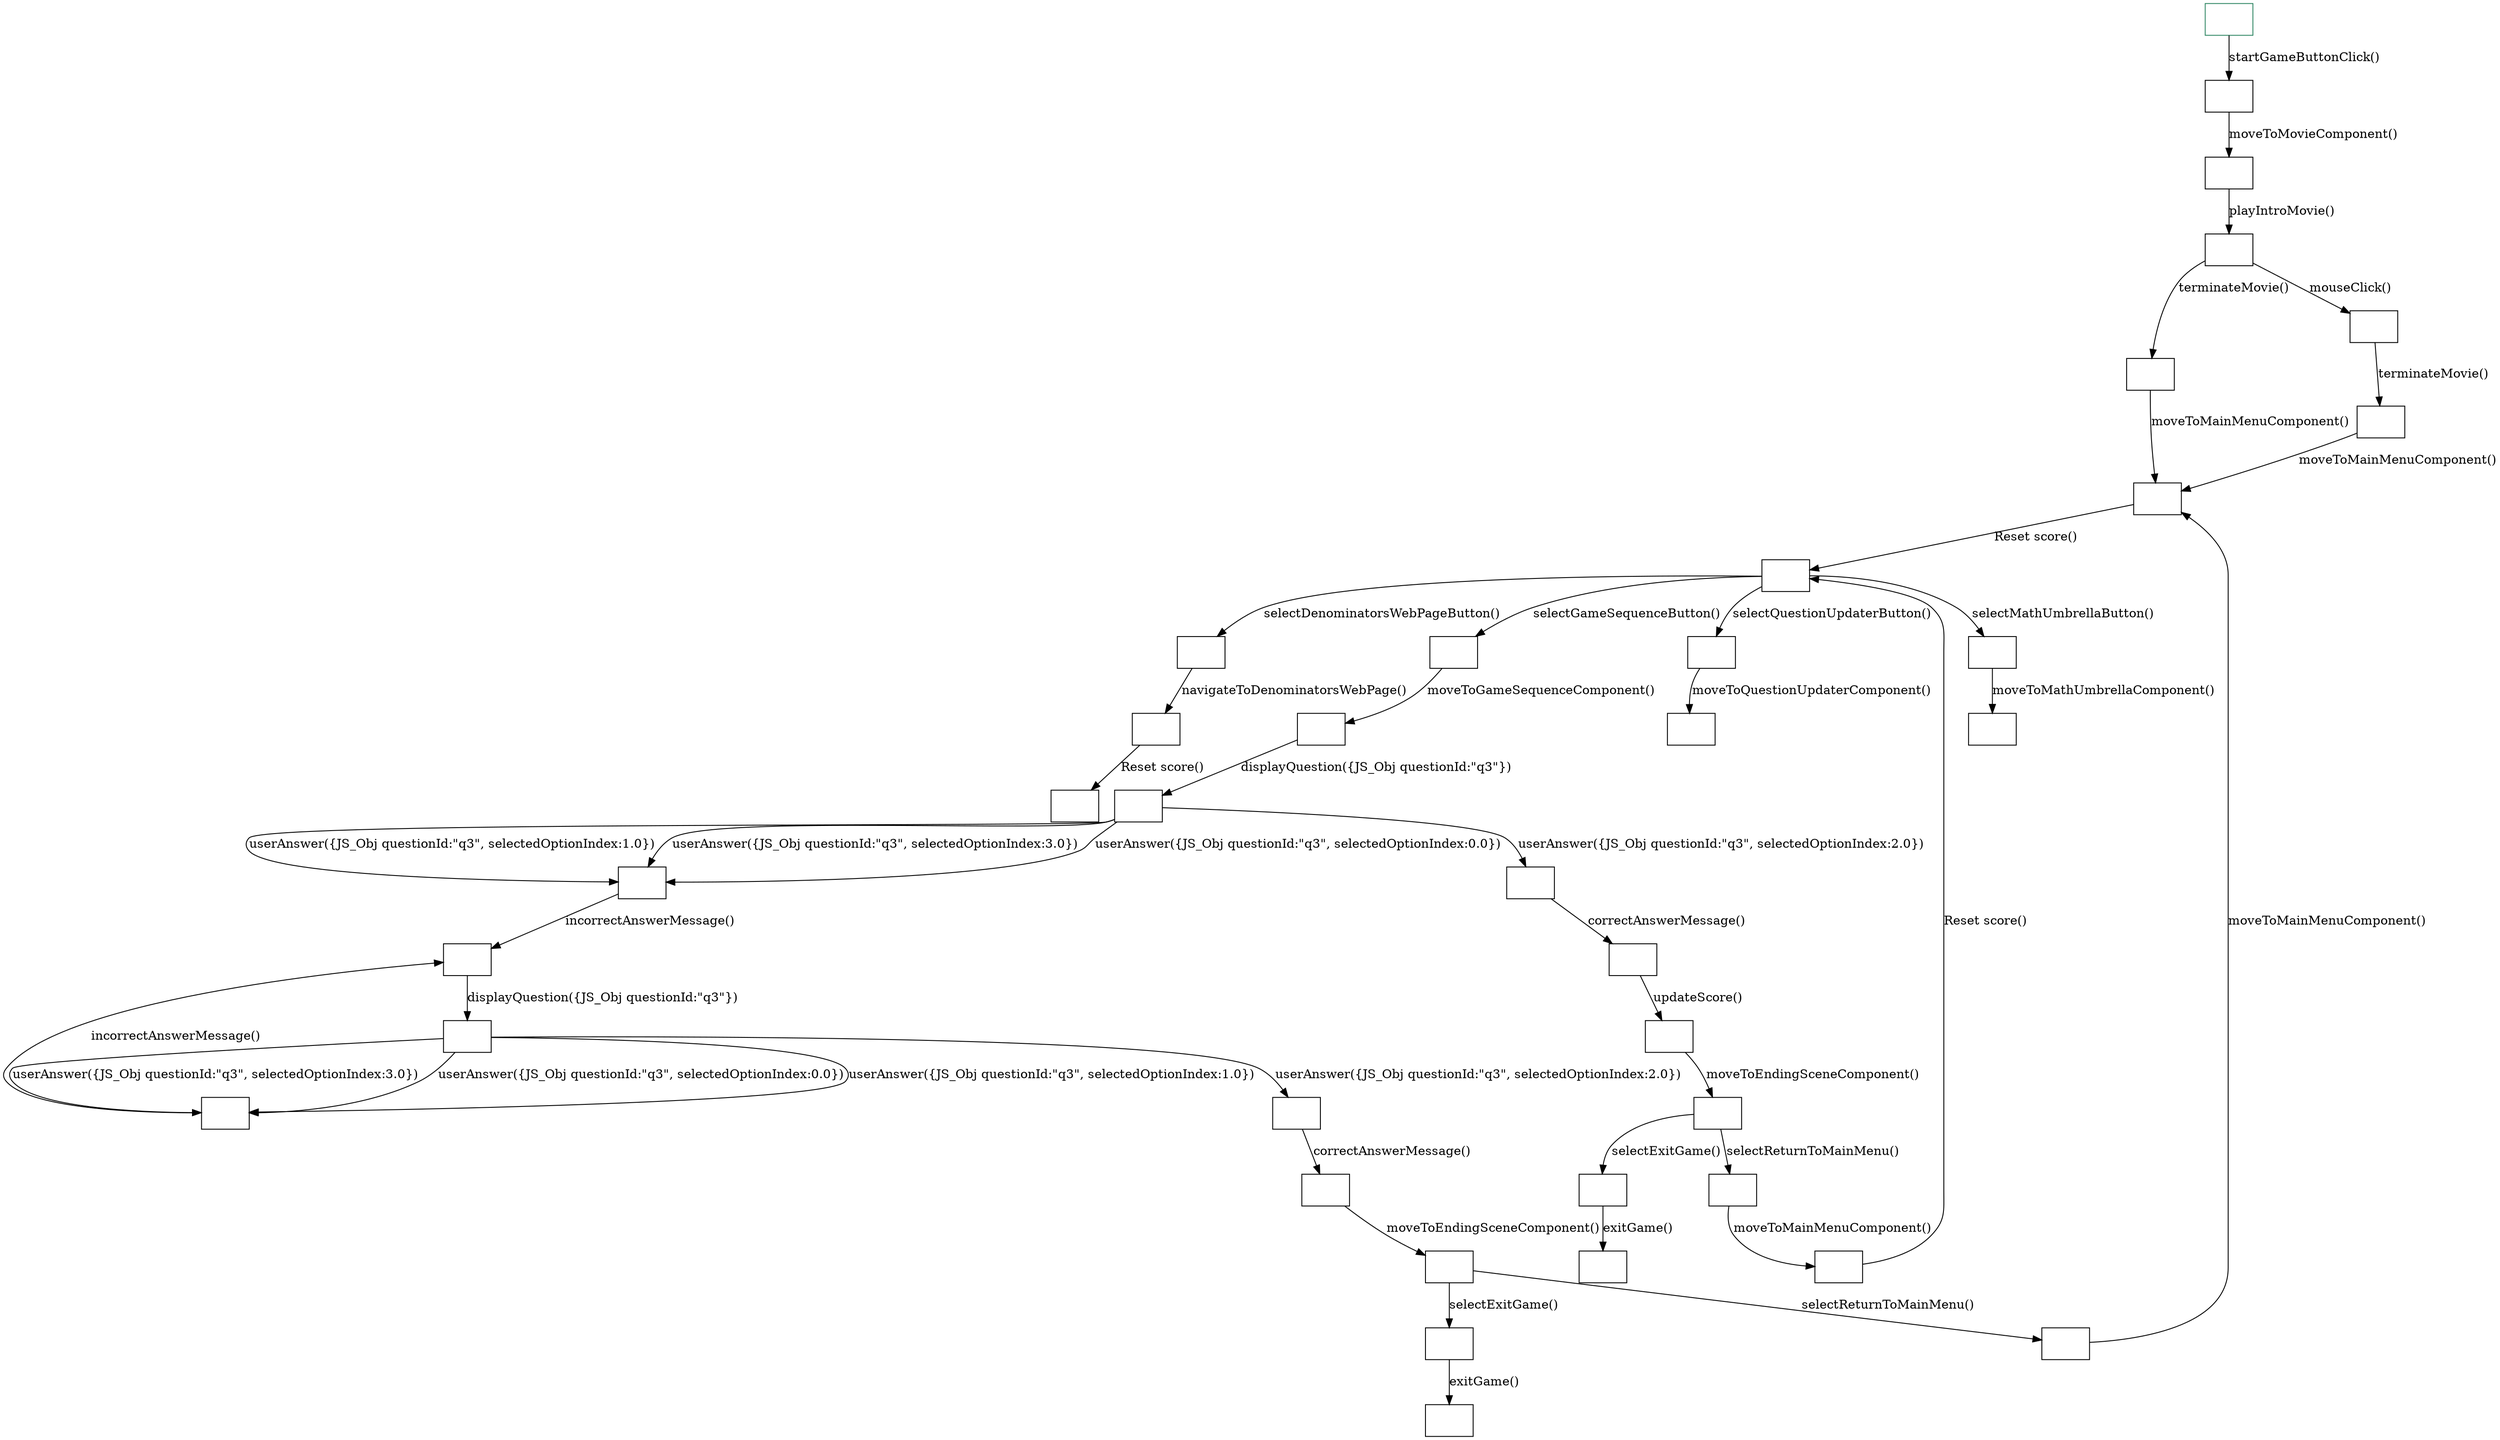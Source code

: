 //For 2 questions only

digraph G {
  num_of_vertices=37;
  num_of_events=27;
  color="#000000";
  name="Space Fraction Article Graph.js";
  num_of_edges=44;
  fontname=Courier;
  run_date="2024-07-24T03:02:59.2151151";
  0 [ color="#338866" shape="box" start="true" statements="[{name: cbt: game seq component actions, isHot: false, request: [], waitFor: anyOf([JsEventSet: CTX.ContextChanged]), block: {none}, interrupt: {none}},{name: cbt: ending scene component actions, isHot: false, request: [], waitFor: anyOf([JsEventSet: CTX.ContextChanged]), block: {none}, interrupt: {none}},{name: cbt: Handle link clicks in Math Umbrella component, isHot: false, request: [], waitFor: anyOf([JsEventSet: CTX.ContextChanged]), block: {none}, interrupt: {none}},{name: Live copy: Move to movie component on start game button click gamePhase1, isHot: false, request: [], waitFor: anyOf([BEvent name:startGameButtonClickEvent],[JsEventSet: CTX.ContextChanged]), block: {none}, interrupt: {none}},{name: cbt: Add new questions on submission, isHot: false, request: [], waitFor: anyOf([JsEventSet: CTX.ContextChanged]), block: {none}, interrupt: {none}},{name: cbt: Play and manage movie in movie component, isHot: false, request: [], waitFor: anyOf([JsEventSet: CTX.ContextChanged]), block: {none}, interrupt: {none}},{name: cbt: Movie component actions, isHot: false, request: [], waitFor: anyOf([JsEventSet: CTX.ContextChanged]), block: {none}, interrupt: {none}},{name: cbt: Main menu component actions, isHot: false, request: [], waitFor: anyOf([JsEventSet: CTX.ContextChanged]), block: {none}, interrupt: {none}},{name: cbt: Handle main menu selections, isHot: false, request: [], waitFor: anyOf([JsEventSet: CTX.ContextChanged]), block: {none}, interrupt: {none}},{name: cbt: Move to movie component on start game button click, isHot: false, request: [], waitFor: anyOf([JsEventSet: CTX.ContextChanged]), block: {none}, interrupt: {none}},{name: cbt: Game sequence logic, isHot: false, request: [], waitFor: anyOf([JsEventSet: CTX.ContextChanged]), block: {none}, interrupt: {none}},{name: Start game, isHot: false, request: [[BEvent name:startGameButtonClickEvent]], waitFor: [JsEventSet: CTX.ContextChanged], block: {none}, interrupt: {none}},{name: cbt: Handle ending scene selections, isHot: false, request: [], waitFor: anyOf([JsEventSet: CTX.ContextChanged]), block: {none}, interrupt: {none}}]" id="0" store="[{CTX.Entity: q3,{id:'q3', type:'question', content:'Which document declared the independence of the United States from Britain?', options:[JS_Array 0:'The Constitution' | 1:'The Bill of Rights' | 2:'The Declaration of Independence' | 3:'The Federalist Papers'], rightOptionIndex:2.0}},{CTX.Entity: q4,{id:'q4', type:'question', content:'Who was the president during the Louisiana Purchase?', options:[JS_Array 0:'John Adams' | 1:'Andrew Jackson' | 2:'James Monroe' | 3:'Thomas Jefferson'], rightOptionIndex:3.0}},{CTX.Entity: q1,{id:'q1', type:'question', content:'Who was the first President of the United States?', options:[JS_Array 0:'George Washington' | 1:'Thomas Jefferson' | 2:'Abraham Lincoln' | 3:'Theodore Roosevelt'], rightOptionIndex:0.0}},{CTX.Entity: q2,{id:'q2', type:'question', content:'What year did the American Civil War begin?', options:[JS_Array 0:'1850' | 1:'1861' | 2:'1877' | 3:'1845'], rightOptionIndex:1.0}},{CTX.Entity: score1,{id:'score1', type:'score', value:0.0}},{CTX.Entity: gamePhase1,{id:'gamePhase1', type:'phase', currentComponent:'game_start'}}]" label="" hash="1354115878" accepting="false" ];
  1 [ shape="box" start="false" statements="[{name: cbt: game seq component actions, isHot: false, request: [], waitFor: anyOf([JsEventSet: CTX.ContextChanged]), block: {none}, interrupt: {none}},{name: cbt: Movie component actions, isHot: false, request: [], waitFor: anyOf([JsEventSet: CTX.ContextChanged]), block: {none}, interrupt: {none}},{name: cbt: Main menu component actions, isHot: false, request: [], waitFor: anyOf([JsEventSet: CTX.ContextChanged]), block: {none}, interrupt: {none}},{name: cbt: ending scene component actions, isHot: false, request: [], waitFor: anyOf([JsEventSet: CTX.ContextChanged]), block: {none}, interrupt: {none}},{name: cbt: Handle main menu selections, isHot: false, request: [], waitFor: anyOf([JsEventSet: CTX.ContextChanged]), block: {none}, interrupt: {none}},{name: cbt: Move to movie component on start game button click, isHot: false, request: [], waitFor: anyOf([JsEventSet: CTX.ContextChanged]), block: {none}, interrupt: {none}},{name: cbt: Handle link clicks in Math Umbrella component, isHot: false, request: [], waitFor: anyOf([JsEventSet: CTX.ContextChanged]), block: {none}, interrupt: {none}},{name: cbt: Game sequence logic, isHot: false, request: [], waitFor: anyOf([JsEventSet: CTX.ContextChanged]), block: {none}, interrupt: {none}},{name: cbt: Handle ending scene selections, isHot: false, request: [], waitFor: anyOf([JsEventSet: CTX.ContextChanged]), block: {none}, interrupt: {none}},{name: cbt: Add new questions on submission, isHot: false, request: [], waitFor: anyOf([JsEventSet: CTX.ContextChanged]), block: {none}, interrupt: {none}},{name: Live copy: Move to movie component on start game button click gamePhase1, isHot: false, request: [[BEvent name:moveToMovieComponentEvent]], waitFor: [JsEventSet: CTX.ContextChanged], block: {none}, interrupt: {none}},{name: cbt: Play and manage movie in movie component, isHot: false, request: [], waitFor: anyOf([JsEventSet: CTX.ContextChanged]), block: {none}, interrupt: {none}}]" id="1" store="[{CTX.Entity: q3,{id:'q3', type:'question', content:'Which document declared the independence of the United States from Britain?', options:[JS_Array 0:'The Constitution' | 1:'The Bill of Rights' | 2:'The Declaration of Independence' | 3:'The Federalist Papers'], rightOptionIndex:2.0}},{CTX.Entity: q4,{id:'q4', type:'question', content:'Who was the president during the Louisiana Purchase?', options:[JS_Array 0:'John Adams' | 1:'Andrew Jackson' | 2:'James Monroe' | 3:'Thomas Jefferson'], rightOptionIndex:3.0}},{CTX.Entity: q1,{id:'q1', type:'question', content:'Who was the first President of the United States?', options:[JS_Array 0:'George Washington' | 1:'Thomas Jefferson' | 2:'Abraham Lincoln' | 3:'Theodore Roosevelt'], rightOptionIndex:0.0}},{CTX.Entity: q2,{id:'q2', type:'question', content:'What year did the American Civil War begin?', options:[JS_Array 0:'1850' | 1:'1861' | 2:'1877' | 3:'1845'], rightOptionIndex:1.0}},{CTX.Entity: score1,{id:'score1', type:'score', value:0.0}},{CTX.Entity: gamePhase1,{id:'gamePhase1', type:'phase', currentComponent:'game_start'}}]" label="" hash="791404224" accepting="false" ];
  2 [ shape="box" start="false" statements="[{name: cbt: game seq component actions, isHot: false, request: [], waitFor: anyOf([JsEventSet: CTX.ContextChanged]), block: {none}, interrupt: {none}},{name: cbt: ending scene component actions, isHot: false, request: [], waitFor: anyOf([JsEventSet: CTX.ContextChanged]), block: {none}, interrupt: {none}},{name: cbt: Handle link clicks in Math Umbrella component, isHot: false, request: [], waitFor: anyOf([JsEventSet: CTX.ContextChanged]), block: {none}, interrupt: {none}},{name: Live copy: Play and manage movie in movie component gamePhase1, isHot: false, request: [[BEvent name:playIntroMovieEvent]], waitFor: [JsEventSet: CTX.ContextChanged], block: {none}, interrupt: {none}},{name: cbt: Add new questions on submission, isHot: false, request: [], waitFor: anyOf([JsEventSet: CTX.ContextChanged]), block: {none}, interrupt: {none}},{name: cbt: Play and manage movie in movie component, isHot: false, request: [], waitFor: anyOf([JsEventSet: CTX.ContextChanged]), block: {none}, interrupt: {none}},{name: cbt: Movie component actions, isHot: false, request: [], waitFor: anyOf([JsEventSet: CTX.ContextChanged]), block: {none}, interrupt: {none}},{name: cbt: Main menu component actions, isHot: false, request: [], waitFor: anyOf([JsEventSet: CTX.ContextChanged]), block: {none}, interrupt: {none}},{name: cbt: Handle main menu selections, isHot: false, request: [], waitFor: anyOf([JsEventSet: CTX.ContextChanged]), block: {none}, interrupt: {none}},{name: cbt: Move to movie component on start game button click, isHot: false, request: [], waitFor: anyOf([JsEventSet: CTX.ContextChanged]), block: {none}, interrupt: {none}},{name: Live copy: Movie component actions gamePhase1, isHot: false, request: [], waitFor: anyOf([BEvent name:playIntroMovieEvent],[JsEventSet: CTX.ContextChanged]), block: {none}, interrupt: {none}},{name: cbt: Game sequence logic, isHot: false, request: [], waitFor: anyOf([JsEventSet: CTX.ContextChanged]), block: {none}, interrupt: {none}},{name: cbt: Handle ending scene selections, isHot: false, request: [], waitFor: anyOf([JsEventSet: CTX.ContextChanged]), block: {none}, interrupt: {none}}]" id="2" store="[{CTX.Entity: q3,{id:'q3', type:'question', content:'Which document declared the independence of the United States from Britain?', options:[JS_Array 0:'The Constitution' | 1:'The Bill of Rights' | 2:'The Declaration of Independence' | 3:'The Federalist Papers'], rightOptionIndex:2.0}},{CTX.Entity: q4,{id:'q4', type:'question', content:'Who was the president during the Louisiana Purchase?', options:[JS_Array 0:'John Adams' | 1:'Andrew Jackson' | 2:'James Monroe' | 3:'Thomas Jefferson'], rightOptionIndex:3.0}},{CTX.Entity: q1,{id:'q1', type:'question', content:'Who was the first President of the United States?', options:[JS_Array 0:'George Washington' | 1:'Thomas Jefferson' | 2:'Abraham Lincoln' | 3:'Theodore Roosevelt'], rightOptionIndex:0.0}},{CTX.Entity: q2,{id:'q2', type:'question', content:'What year did the American Civil War begin?', options:[JS_Array 0:'1850' | 1:'1861' | 2:'1877' | 3:'1845'], rightOptionIndex:1.0}},{CTX.Entity: score1,{id:'score1', type:'score', value:0.0}},{CTX.Entity: gamePhase1,{id:'gamePhase1', type:'phase', currentComponent:'movie'}}]" label="" hash="1274951856" accepting="false" ];
  3 [ shape="box" start="false" statements="[{name: Live copy: Play and manage movie in movie component gamePhase1, isHot: false, request: [], waitFor: anyOf([BEvent name:mouseClickEvent],[BEvent name:terminateMovieEvent],[JsEventSet: CTX.ContextChanged]), block: {none}, interrupt: {none}},{name: cbt: game seq component actions, isHot: false, request: [], waitFor: anyOf([JsEventSet: CTX.ContextChanged]), block: {none}, interrupt: {none}},{name: cbt: ending scene component actions, isHot: false, request: [], waitFor: anyOf([JsEventSet: CTX.ContextChanged]), block: {none}, interrupt: {none}},{name: cbt: Handle link clicks in Math Umbrella component, isHot: false, request: [], waitFor: anyOf([JsEventSet: CTX.ContextChanged]), block: {none}, interrupt: {none}},{name: cbt: Add new questions on submission, isHot: false, request: [], waitFor: anyOf([JsEventSet: CTX.ContextChanged]), block: {none}, interrupt: {none}},{name: cbt: Play and manage movie in movie component, isHot: false, request: [], waitFor: anyOf([JsEventSet: CTX.ContextChanged]), block: {none}, interrupt: {none}},{name: cbt: Movie component actions, isHot: false, request: [], waitFor: anyOf([JsEventSet: CTX.ContextChanged]), block: {none}, interrupt: {none}},{name: cbt: Main menu component actions, isHot: false, request: [], waitFor: anyOf([JsEventSet: CTX.ContextChanged]), block: {none}, interrupt: {none}},{name: cbt: Handle main menu selections, isHot: false, request: [], waitFor: anyOf([JsEventSet: CTX.ContextChanged]), block: {none}, interrupt: {none}},{name: cbt: Move to movie component on start game button click, isHot: false, request: [], waitFor: anyOf([JsEventSet: CTX.ContextChanged]), block: {none}, interrupt: {none}},{name: Live copy: Movie component actions gamePhase1, isHot: false, request: [[BEvent name:terminateMovieEvent],[BEvent name:mouseClickEvent]], waitFor: [JsEventSet: CTX.ContextChanged], block: {none}, interrupt: {none}},{name: cbt: Game sequence logic, isHot: false, request: [], waitFor: anyOf([JsEventSet: CTX.ContextChanged]), block: {none}, interrupt: {none}},{name: cbt: Handle ending scene selections, isHot: false, request: [], waitFor: anyOf([JsEventSet: CTX.ContextChanged]), block: {none}, interrupt: {none}}]" id="3" store="[{CTX.Entity: q3,{id:'q3', type:'question', content:'Which document declared the independence of the United States from Britain?', options:[JS_Array 0:'The Constitution' | 1:'The Bill of Rights' | 2:'The Declaration of Independence' | 3:'The Federalist Papers'], rightOptionIndex:2.0}},{CTX.Entity: q4,{id:'q4', type:'question', content:'Who was the president during the Louisiana Purchase?', options:[JS_Array 0:'John Adams' | 1:'Andrew Jackson' | 2:'James Monroe' | 3:'Thomas Jefferson'], rightOptionIndex:3.0}},{CTX.Entity: q1,{id:'q1', type:'question', content:'Who was the first President of the United States?', options:[JS_Array 0:'George Washington' | 1:'Thomas Jefferson' | 2:'Abraham Lincoln' | 3:'Theodore Roosevelt'], rightOptionIndex:0.0}},{CTX.Entity: q2,{id:'q2', type:'question', content:'What year did the American Civil War begin?', options:[JS_Array 0:'1850' | 1:'1861' | 2:'1877' | 3:'1845'], rightOptionIndex:1.0}},{CTX.Entity: score1,{id:'score1', type:'score', value:0.0}},{CTX.Entity: gamePhase1,{id:'gamePhase1', type:'phase', currentComponent:'movie'}}]" label="" hash="1334933836" accepting="false" ];
  4 [ shape="box" start="false" statements="[{name: Live copy: Play and manage movie in movie component gamePhase1, isHot: false, request: [[BEvent name:moveToMainMenuComponentEvent]], waitFor: [JsEventSet: CTX.ContextChanged], block: {none}, interrupt: {none}},{name: cbt: game seq component actions, isHot: false, request: [], waitFor: anyOf([JsEventSet: CTX.ContextChanged]), block: {none}, interrupt: {none}},{name: cbt: Movie component actions, isHot: false, request: [], waitFor: anyOf([JsEventSet: CTX.ContextChanged]), block: {none}, interrupt: {none}},{name: cbt: Main menu component actions, isHot: false, request: [], waitFor: anyOf([JsEventSet: CTX.ContextChanged]), block: {none}, interrupt: {none}},{name: cbt: ending scene component actions, isHot: false, request: [], waitFor: anyOf([JsEventSet: CTX.ContextChanged]), block: {none}, interrupt: {none}},{name: cbt: Handle main menu selections, isHot: false, request: [], waitFor: anyOf([JsEventSet: CTX.ContextChanged]), block: {none}, interrupt: {none}},{name: cbt: Move to movie component on start game button click, isHot: false, request: [], waitFor: anyOf([JsEventSet: CTX.ContextChanged]), block: {none}, interrupt: {none}},{name: cbt: Handle link clicks in Math Umbrella component, isHot: false, request: [], waitFor: anyOf([JsEventSet: CTX.ContextChanged]), block: {none}, interrupt: {none}},{name: cbt: Game sequence logic, isHot: false, request: [], waitFor: anyOf([JsEventSet: CTX.ContextChanged]), block: {none}, interrupt: {none}},{name: cbt: Handle ending scene selections, isHot: false, request: [], waitFor: anyOf([JsEventSet: CTX.ContextChanged]), block: {none}, interrupt: {none}},{name: cbt: Add new questions on submission, isHot: false, request: [], waitFor: anyOf([JsEventSet: CTX.ContextChanged]), block: {none}, interrupt: {none}},{name: cbt: Play and manage movie in movie component, isHot: false, request: [], waitFor: anyOf([JsEventSet: CTX.ContextChanged]), block: {none}, interrupt: {none}}]" id="4" store="[{CTX.Entity: q3,{id:'q3', type:'question', content:'Which document declared the independence of the United States from Britain?', options:[JS_Array 0:'The Constitution' | 1:'The Bill of Rights' | 2:'The Declaration of Independence' | 3:'The Federalist Papers'], rightOptionIndex:2.0}},{CTX.Entity: q4,{id:'q4', type:'question', content:'Who was the president during the Louisiana Purchase?', options:[JS_Array 0:'John Adams' | 1:'Andrew Jackson' | 2:'James Monroe' | 3:'Thomas Jefferson'], rightOptionIndex:3.0}},{CTX.Entity: q1,{id:'q1', type:'question', content:'Who was the first President of the United States?', options:[JS_Array 0:'George Washington' | 1:'Thomas Jefferson' | 2:'Abraham Lincoln' | 3:'Theodore Roosevelt'], rightOptionIndex:0.0}},{CTX.Entity: q2,{id:'q2', type:'question', content:'What year did the American Civil War begin?', options:[JS_Array 0:'1850' | 1:'1861' | 2:'1877' | 3:'1845'], rightOptionIndex:1.0}},{CTX.Entity: score1,{id:'score1', type:'score', value:0.0}},{CTX.Entity: gamePhase1,{id:'gamePhase1', type:'phase', currentComponent:'movie'}}]" label="" hash="24745354" accepting="false" ];
  5 [ shape="box" start="false" statements="[{name: cbt: game seq component actions, isHot: false, request: [], waitFor: anyOf([JsEventSet: CTX.ContextChanged]), block: {none}, interrupt: {none}},{name: cbt: ending scene component actions, isHot: false, request: [], waitFor: anyOf([JsEventSet: CTX.ContextChanged]), block: {none}, interrupt: {none}},{name: cbt: Handle link clicks in Math Umbrella component, isHot: false, request: [], waitFor: anyOf([JsEventSet: CTX.ContextChanged]), block: {none}, interrupt: {none}},{name: cbt: Add new questions on submission, isHot: false, request: [], waitFor: anyOf([JsEventSet: CTX.ContextChanged]), block: {none}, interrupt: {none}},{name: cbt: Play and manage movie in movie component, isHot: false, request: [], waitFor: anyOf([JsEventSet: CTX.ContextChanged]), block: {none}, interrupt: {none}},{name: cbt: Movie component actions, isHot: false, request: [], waitFor: anyOf([JsEventSet: CTX.ContextChanged]), block: {none}, interrupt: {none}},{name: cbt: Main menu component actions, isHot: false, request: [], waitFor: anyOf([JsEventSet: CTX.ContextChanged]), block: {none}, interrupt: {none}},{name: cbt: Handle main menu selections, isHot: false, request: [], waitFor: anyOf([JsEventSet: CTX.ContextChanged]), block: {none}, interrupt: {none}},{name: cbt: Move to movie component on start game button click, isHot: false, request: [], waitFor: anyOf([JsEventSet: CTX.ContextChanged]), block: {none}, interrupt: {none}},{name: cbt: Game sequence logic, isHot: false, request: [], waitFor: anyOf([JsEventSet: CTX.ContextChanged]), block: {none}, interrupt: {none}},{name: cbt: Handle ending scene selections, isHot: false, request: [], waitFor: anyOf([JsEventSet: CTX.ContextChanged]), block: {none}, interrupt: {none}},{name: Live copy: Main menu component actions gamePhase1, isHot: false, request: [], waitFor: anyOf([BEvent name:Reset score],[JsEventSet: CTX.ContextChanged]), block: {none}, interrupt: {none}},{name: Live copy: Handle main menu selections gamePhase1, isHot: false, request: [[BEvent name:Reset score]], waitFor: [JsEventSet: CTX.ContextChanged], block: {none}, interrupt: {none}}]" id="5" store="[{CTX.Entity: q3,{id:'q3', type:'question', content:'Which document declared the independence of the United States from Britain?', options:[JS_Array 0:'The Constitution' | 1:'The Bill of Rights' | 2:'The Declaration of Independence' | 3:'The Federalist Papers'], rightOptionIndex:2.0}},{CTX.Entity: q4,{id:'q4', type:'question', content:'Who was the president during the Louisiana Purchase?', options:[JS_Array 0:'John Adams' | 1:'Andrew Jackson' | 2:'James Monroe' | 3:'Thomas Jefferson'], rightOptionIndex:3.0}},{CTX.Entity: q1,{id:'q1', type:'question', content:'Who was the first President of the United States?', options:[JS_Array 0:'George Washington' | 1:'Thomas Jefferson' | 2:'Abraham Lincoln' | 3:'Theodore Roosevelt'], rightOptionIndex:0.0}},{CTX.Entity: q2,{id:'q2', type:'question', content:'What year did the American Civil War begin?', options:[JS_Array 0:'1850' | 1:'1861' | 2:'1877' | 3:'1845'], rightOptionIndex:1.0}},{CTX.Entity: score1,{id:'score1', type:'score', value:0.0}},{CTX.Entity: gamePhase1,{id:'gamePhase1', type:'phase', currentComponent:'main_menu'}}]" label="" hash="-635533325" accepting="false" ];
  6 [ shape="box" start="false" statements="[{name: cbt: game seq component actions, isHot: false, request: [], waitFor: anyOf([JsEventSet: CTX.ContextChanged]), block: {none}, interrupt: {none}},{name: cbt: ending scene component actions, isHot: false, request: [], waitFor: anyOf([JsEventSet: CTX.ContextChanged]), block: {none}, interrupt: {none}},{name: cbt: Handle link clicks in Math Umbrella component, isHot: false, request: [], waitFor: anyOf([JsEventSet: CTX.ContextChanged]), block: {none}, interrupt: {none}},{name: cbt: Add new questions on submission, isHot: false, request: [], waitFor: anyOf([JsEventSet: CTX.ContextChanged]), block: {none}, interrupt: {none}},{name: cbt: Play and manage movie in movie component, isHot: false, request: [], waitFor: anyOf([JsEventSet: CTX.ContextChanged]), block: {none}, interrupt: {none}},{name: cbt: Movie component actions, isHot: false, request: [], waitFor: anyOf([JsEventSet: CTX.ContextChanged]), block: {none}, interrupt: {none}},{name: cbt: Main menu component actions, isHot: false, request: [], waitFor: anyOf([JsEventSet: CTX.ContextChanged]), block: {none}, interrupt: {none}},{name: cbt: Handle main menu selections, isHot: false, request: [], waitFor: anyOf([JsEventSet: CTX.ContextChanged]), block: {none}, interrupt: {none}},{name: cbt: Move to movie component on start game button click, isHot: false, request: [], waitFor: anyOf([JsEventSet: CTX.ContextChanged]), block: {none}, interrupt: {none}},{name: Live copy: Handle main menu selections gamePhase1, isHot: false, request: [], waitFor: anyOf([BEvent name:selectDenominatorsWebPageButtonEvent],[BEvent name:selectGameSequenceButtonEvent],[BEvent name:selectMathUmbrellaButtonEvent],[BEvent name:selectQuestionUpdaterButtonEvent],[JsEventSet: CTX.ContextChanged]), block: {none}, interrupt: {none}},{name: cbt: Game sequence logic, isHot: false, request: [], waitFor: anyOf([JsEventSet: CTX.ContextChanged]), block: {none}, interrupt: {none}},{name: cbt: Handle ending scene selections, isHot: false, request: [], waitFor: anyOf([JsEventSet: CTX.ContextChanged]), block: {none}, interrupt: {none}},{name: Live copy: Main menu component actions gamePhase1, isHot: false, request: [[BEvent name:selectGameSequenceButtonEvent],[BEvent name:selectDenominatorsWebPageButtonEvent],[BEvent name:selectQuestionUpdaterButtonEvent],[BEvent name:selectMathUmbrellaButtonEvent]], waitFor: [JsEventSet: CTX.ContextChanged], block: {none}, interrupt: {none}}]" id="6" store="[{CTX.Entity: q3,{id:'q3', type:'question', content:'Which document declared the independence of the United States from Britain?', options:[JS_Array 0:'The Constitution' | 1:'The Bill of Rights' | 2:'The Declaration of Independence' | 3:'The Federalist Papers'], rightOptionIndex:2.0}},{CTX.Entity: q4,{id:'q4', type:'question', content:'Who was the president during the Louisiana Purchase?', options:[JS_Array 0:'John Adams' | 1:'Andrew Jackson' | 2:'James Monroe' | 3:'Thomas Jefferson'], rightOptionIndex:3.0}},{CTX.Entity: q1,{id:'q1', type:'question', content:'Who was the first President of the United States?', options:[JS_Array 0:'George Washington' | 1:'Thomas Jefferson' | 2:'Abraham Lincoln' | 3:'Theodore Roosevelt'], rightOptionIndex:0.0}},{CTX.Entity: q2,{id:'q2', type:'question', content:'What year did the American Civil War begin?', options:[JS_Array 0:'1850' | 1:'1861' | 2:'1877' | 3:'1845'], rightOptionIndex:1.0}},{CTX.Entity: score1,{id:'score1', type:'score', value:0.0}},{CTX.Entity: gamePhase1,{id:'gamePhase1', type:'phase', currentComponent:'main_menu'}}]" label="" hash="-286889253" accepting="false" ];
  7 [ shape="box" start="false" statements="[{name: Live copy: Handle main menu selections gamePhase1, isHot: false, request: [[BEvent name:moveToQuestionUpdaterComponentEvent]], waitFor: [JsEventSet: CTX.ContextChanged], block: {none}, interrupt: {none}},{name: cbt: game seq component actions, isHot: false, request: [], waitFor: anyOf([JsEventSet: CTX.ContextChanged]), block: {none}, interrupt: {none}},{name: cbt: Movie component actions, isHot: false, request: [], waitFor: anyOf([JsEventSet: CTX.ContextChanged]), block: {none}, interrupt: {none}},{name: cbt: Main menu component actions, isHot: false, request: [], waitFor: anyOf([JsEventSet: CTX.ContextChanged]), block: {none}, interrupt: {none}},{name: cbt: ending scene component actions, isHot: false, request: [], waitFor: anyOf([JsEventSet: CTX.ContextChanged]), block: {none}, interrupt: {none}},{name: cbt: Handle main menu selections, isHot: false, request: [], waitFor: anyOf([JsEventSet: CTX.ContextChanged]), block: {none}, interrupt: {none}},{name: cbt: Move to movie component on start game button click, isHot: false, request: [], waitFor: anyOf([JsEventSet: CTX.ContextChanged]), block: {none}, interrupt: {none}},{name: cbt: Handle link clicks in Math Umbrella component, isHot: false, request: [], waitFor: anyOf([JsEventSet: CTX.ContextChanged]), block: {none}, interrupt: {none}},{name: cbt: Game sequence logic, isHot: false, request: [], waitFor: anyOf([JsEventSet: CTX.ContextChanged]), block: {none}, interrupt: {none}},{name: cbt: Handle ending scene selections, isHot: false, request: [], waitFor: anyOf([JsEventSet: CTX.ContextChanged]), block: {none}, interrupt: {none}},{name: cbt: Add new questions on submission, isHot: false, request: [], waitFor: anyOf([JsEventSet: CTX.ContextChanged]), block: {none}, interrupt: {none}},{name: cbt: Play and manage movie in movie component, isHot: false, request: [], waitFor: anyOf([JsEventSet: CTX.ContextChanged]), block: {none}, interrupt: {none}}]" id="7" store="[{CTX.Entity: q3,{id:'q3', type:'question', content:'Which document declared the independence of the United States from Britain?', options:[JS_Array 0:'The Constitution' | 1:'The Bill of Rights' | 2:'The Declaration of Independence' | 3:'The Federalist Papers'], rightOptionIndex:2.0}},{CTX.Entity: q4,{id:'q4', type:'question', content:'Who was the president during the Louisiana Purchase?', options:[JS_Array 0:'John Adams' | 1:'Andrew Jackson' | 2:'James Monroe' | 3:'Thomas Jefferson'], rightOptionIndex:3.0}},{CTX.Entity: q1,{id:'q1', type:'question', content:'Who was the first President of the United States?', options:[JS_Array 0:'George Washington' | 1:'Thomas Jefferson' | 2:'Abraham Lincoln' | 3:'Theodore Roosevelt'], rightOptionIndex:0.0}},{CTX.Entity: q2,{id:'q2', type:'question', content:'What year did the American Civil War begin?', options:[JS_Array 0:'1850' | 1:'1861' | 2:'1877' | 3:'1845'], rightOptionIndex:1.0}},{CTX.Entity: score1,{id:'score1', type:'score', value:0.0}},{CTX.Entity: gamePhase1,{id:'gamePhase1', type:'phase', currentComponent:'main_menu'}}]" label="" hash="1779634499" accepting="false" ];
  8 [ shape="box" start="false" statements="[{name: cbt: game seq component actions, isHot: false, request: [], waitFor: anyOf([JsEventSet: CTX.ContextChanged]), block: {none}, interrupt: {none}},{name: cbt: Movie component actions, isHot: false, request: [], waitFor: anyOf([JsEventSet: CTX.ContextChanged]), block: {none}, interrupt: {none}},{name: cbt: Main menu component actions, isHot: false, request: [], waitFor: anyOf([JsEventSet: CTX.ContextChanged]), block: {none}, interrupt: {none}},{name: cbt: ending scene component actions, isHot: false, request: [], waitFor: anyOf([JsEventSet: CTX.ContextChanged]), block: {none}, interrupt: {none}},{name: cbt: Handle main menu selections, isHot: false, request: [], waitFor: anyOf([JsEventSet: CTX.ContextChanged]), block: {none}, interrupt: {none}},{name: Live copy: Add new questions on submission gamePhase1, isHot: false, request: [], waitFor: anyOf([JsEventSet: CTX.ContextChanged],[JsEventSet: submitNewQuestionEvent]), block: {none}, interrupt: {none}},{name: cbt: Move to movie component on start game button click, isHot: false, request: [], waitFor: anyOf([JsEventSet: CTX.ContextChanged]), block: {none}, interrupt: {none}},{name: cbt: Handle link clicks in Math Umbrella component, isHot: false, request: [], waitFor: anyOf([JsEventSet: CTX.ContextChanged]), block: {none}, interrupt: {none}},{name: cbt: Game sequence logic, isHot: false, request: [], waitFor: anyOf([JsEventSet: CTX.ContextChanged]), block: {none}, interrupt: {none}},{name: cbt: Handle ending scene selections, isHot: false, request: [], waitFor: anyOf([JsEventSet: CTX.ContextChanged]), block: {none}, interrupt: {none}},{name: cbt: Add new questions on submission, isHot: false, request: [], waitFor: anyOf([JsEventSet: CTX.ContextChanged]), block: {none}, interrupt: {none}},{name: cbt: Play and manage movie in movie component, isHot: false, request: [], waitFor: anyOf([JsEventSet: CTX.ContextChanged]), block: {none}, interrupt: {none}}]" id="8" store="[{CTX.Entity: q3,{id:'q3', type:'question', content:'Which document declared the independence of the United States from Britain?', options:[JS_Array 0:'The Constitution' | 1:'The Bill of Rights' | 2:'The Declaration of Independence' | 3:'The Federalist Papers'], rightOptionIndex:2.0}},{CTX.Entity: q4,{id:'q4', type:'question', content:'Who was the president during the Louisiana Purchase?', options:[JS_Array 0:'John Adams' | 1:'Andrew Jackson' | 2:'James Monroe' | 3:'Thomas Jefferson'], rightOptionIndex:3.0}},{CTX.Entity: q1,{id:'q1', type:'question', content:'Who was the first President of the United States?', options:[JS_Array 0:'George Washington' | 1:'Thomas Jefferson' | 2:'Abraham Lincoln' | 3:'Theodore Roosevelt'], rightOptionIndex:0.0}},{CTX.Entity: q2,{id:'q2', type:'question', content:'What year did the American Civil War begin?', options:[JS_Array 0:'1850' | 1:'1861' | 2:'1877' | 3:'1845'], rightOptionIndex:1.0}},{CTX.Entity: score1,{id:'score1', type:'score', value:0.0}},{CTX.Entity: gamePhase1,{id:'gamePhase1', type:'phase', currentComponent:'question_updater'}}]" label="" hash="982549550" accepting="false" ];
  9 [ shape="box" start="false" statements="[{name: cbt: game seq component actions, isHot: false, request: [], waitFor: anyOf([JsEventSet: CTX.ContextChanged]), block: {none}, interrupt: {none}},{name: cbt: Movie component actions, isHot: false, request: [], waitFor: anyOf([JsEventSet: CTX.ContextChanged]), block: {none}, interrupt: {none}},{name: cbt: Main menu component actions, isHot: false, request: [], waitFor: anyOf([JsEventSet: CTX.ContextChanged]), block: {none}, interrupt: {none}},{name: Live copy: Handle main menu selections gamePhase1, isHot: false, request: [[BEvent name:navigateToDenominatorsWebPageEvent]], waitFor: [JsEventSet: CTX.ContextChanged], block: {none}, interrupt: {none}},{name: cbt: ending scene component actions, isHot: false, request: [], waitFor: anyOf([JsEventSet: CTX.ContextChanged]), block: {none}, interrupt: {none}},{name: cbt: Handle main menu selections, isHot: false, request: [], waitFor: anyOf([JsEventSet: CTX.ContextChanged]), block: {none}, interrupt: {none}},{name: cbt: Move to movie component on start game button click, isHot: false, request: [], waitFor: anyOf([JsEventSet: CTX.ContextChanged]), block: {none}, interrupt: {none}},{name: cbt: Handle link clicks in Math Umbrella component, isHot: false, request: [], waitFor: anyOf([JsEventSet: CTX.ContextChanged]), block: {none}, interrupt: {none}},{name: cbt: Game sequence logic, isHot: false, request: [], waitFor: anyOf([JsEventSet: CTX.ContextChanged]), block: {none}, interrupt: {none}},{name: cbt: Handle ending scene selections, isHot: false, request: [], waitFor: anyOf([JsEventSet: CTX.ContextChanged]), block: {none}, interrupt: {none}},{name: cbt: Add new questions on submission, isHot: false, request: [], waitFor: anyOf([JsEventSet: CTX.ContextChanged]), block: {none}, interrupt: {none}},{name: cbt: Play and manage movie in movie component, isHot: false, request: [], waitFor: anyOf([JsEventSet: CTX.ContextChanged]), block: {none}, interrupt: {none}}]" id="9" store="[{CTX.Entity: q3,{id:'q3', type:'question', content:'Which document declared the independence of the United States from Britain?', options:[JS_Array 0:'The Constitution' | 1:'The Bill of Rights' | 2:'The Declaration of Independence' | 3:'The Federalist Papers'], rightOptionIndex:2.0}},{CTX.Entity: q4,{id:'q4', type:'question', content:'Who was the president during the Louisiana Purchase?', options:[JS_Array 0:'John Adams' | 1:'Andrew Jackson' | 2:'James Monroe' | 3:'Thomas Jefferson'], rightOptionIndex:3.0}},{CTX.Entity: q1,{id:'q1', type:'question', content:'Who was the first President of the United States?', options:[JS_Array 0:'George Washington' | 1:'Thomas Jefferson' | 2:'Abraham Lincoln' | 3:'Theodore Roosevelt'], rightOptionIndex:0.0}},{CTX.Entity: q2,{id:'q2', type:'question', content:'What year did the American Civil War begin?', options:[JS_Array 0:'1850' | 1:'1861' | 2:'1877' | 3:'1845'], rightOptionIndex:1.0}},{CTX.Entity: score1,{id:'score1', type:'score', value:0.0}},{CTX.Entity: gamePhase1,{id:'gamePhase1', type:'phase', currentComponent:'main_menu'}}]" label="" hash="-926520636" accepting="false" ];
  10 [ shape="box" start="false" statements="[{name: cbt: game seq component actions, isHot: false, request: [], waitFor: anyOf([JsEventSet: CTX.ContextChanged]), block: {none}, interrupt: {none}},{name: cbt: Movie component actions, isHot: false, request: [], waitFor: anyOf([JsEventSet: CTX.ContextChanged]), block: {none}, interrupt: {none}},{name: cbt: Main menu component actions, isHot: false, request: [], waitFor: anyOf([JsEventSet: CTX.ContextChanged]), block: {none}, interrupt: {none}},{name: cbt: ending scene component actions, isHot: false, request: [], waitFor: anyOf([JsEventSet: CTX.ContextChanged]), block: {none}, interrupt: {none}},{name: cbt: Handle main menu selections, isHot: false, request: [], waitFor: anyOf([JsEventSet: CTX.ContextChanged]), block: {none}, interrupt: {none}},{name: cbt: Move to movie component on start game button click, isHot: false, request: [], waitFor: anyOf([JsEventSet: CTX.ContextChanged]), block: {none}, interrupt: {none}},{name: cbt: Handle link clicks in Math Umbrella component, isHot: false, request: [], waitFor: anyOf([JsEventSet: CTX.ContextChanged]), block: {none}, interrupt: {none}},{name: cbt: Game sequence logic, isHot: false, request: [], waitFor: anyOf([JsEventSet: CTX.ContextChanged]), block: {none}, interrupt: {none}},{name: cbt: Handle ending scene selections, isHot: false, request: [], waitFor: anyOf([JsEventSet: CTX.ContextChanged]), block: {none}, interrupt: {none}},{name: cbt: Add new questions on submission, isHot: false, request: [], waitFor: anyOf([JsEventSet: CTX.ContextChanged]), block: {none}, interrupt: {none}},{name: cbt: Play and manage movie in movie component, isHot: false, request: [], waitFor: anyOf([JsEventSet: CTX.ContextChanged]), block: {none}, interrupt: {none}},{name: Live copy: Handle main menu selections gamePhase1, isHot: false, request: [[BEvent name:Reset score]], waitFor: [JsEventSet: CTX.ContextChanged], block: {none}, interrupt: {none}}]" id="10" store="[{CTX.Entity: q3,{id:'q3', type:'question', content:'Which document declared the independence of the United States from Britain?', options:[JS_Array 0:'The Constitution' | 1:'The Bill of Rights' | 2:'The Declaration of Independence' | 3:'The Federalist Papers'], rightOptionIndex:2.0}},{CTX.Entity: q4,{id:'q4', type:'question', content:'Who was the president during the Louisiana Purchase?', options:[JS_Array 0:'John Adams' | 1:'Andrew Jackson' | 2:'James Monroe' | 3:'Thomas Jefferson'], rightOptionIndex:3.0}},{CTX.Entity: q1,{id:'q1', type:'question', content:'Who was the first President of the United States?', options:[JS_Array 0:'George Washington' | 1:'Thomas Jefferson' | 2:'Abraham Lincoln' | 3:'Theodore Roosevelt'], rightOptionIndex:0.0}},{CTX.Entity: q2,{id:'q2', type:'question', content:'What year did the American Civil War begin?', options:[JS_Array 0:'1850' | 1:'1861' | 2:'1877' | 3:'1845'], rightOptionIndex:1.0}},{CTX.Entity: score1,{id:'score1', type:'score', value:0.0}},{CTX.Entity: gamePhase1,{id:'gamePhase1', type:'phase', currentComponent:'main_menu'}}]" label="" hash="-1891754206" accepting="false" ];
  11 [ shape="box" start="false" statements="[{name: cbt: game seq component actions, isHot: false, request: [], waitFor: anyOf([JsEventSet: CTX.ContextChanged]), block: {none}, interrupt: {none}},{name: cbt: Movie component actions, isHot: false, request: [], waitFor: anyOf([JsEventSet: CTX.ContextChanged]), block: {none}, interrupt: {none}},{name: cbt: Main menu component actions, isHot: false, request: [], waitFor: anyOf([JsEventSet: CTX.ContextChanged]), block: {none}, interrupt: {none}},{name: cbt: ending scene component actions, isHot: false, request: [], waitFor: anyOf([JsEventSet: CTX.ContextChanged]), block: {none}, interrupt: {none}},{name: cbt: Handle main menu selections, isHot: false, request: [], waitFor: anyOf([JsEventSet: CTX.ContextChanged]), block: {none}, interrupt: {none}},{name: cbt: Move to movie component on start game button click, isHot: false, request: [], waitFor: anyOf([JsEventSet: CTX.ContextChanged]), block: {none}, interrupt: {none}},{name: Live copy: Handle main menu selections gamePhase1, isHot: false, request: [], waitFor: anyOf([BEvent name:selectDenominatorsWebPageButtonEvent],[BEvent name:selectGameSequenceButtonEvent],[BEvent name:selectMathUmbrellaButtonEvent],[BEvent name:selectQuestionUpdaterButtonEvent],[JsEventSet: CTX.ContextChanged]), block: {none}, interrupt: {none}},{name: cbt: Handle link clicks in Math Umbrella component, isHot: false, request: [], waitFor: anyOf([JsEventSet: CTX.ContextChanged]), block: {none}, interrupt: {none}},{name: cbt: Game sequence logic, isHot: false, request: [], waitFor: anyOf([JsEventSet: CTX.ContextChanged]), block: {none}, interrupt: {none}},{name: cbt: Handle ending scene selections, isHot: false, request: [], waitFor: anyOf([JsEventSet: CTX.ContextChanged]), block: {none}, interrupt: {none}},{name: cbt: Add new questions on submission, isHot: false, request: [], waitFor: anyOf([JsEventSet: CTX.ContextChanged]), block: {none}, interrupt: {none}},{name: cbt: Play and manage movie in movie component, isHot: false, request: [], waitFor: anyOf([JsEventSet: CTX.ContextChanged]), block: {none}, interrupt: {none}}]" id="11" store="[{CTX.Entity: q3,{id:'q3', type:'question', content:'Which document declared the independence of the United States from Britain?', options:[JS_Array 0:'The Constitution' | 1:'The Bill of Rights' | 2:'The Declaration of Independence' | 3:'The Federalist Papers'], rightOptionIndex:2.0}},{CTX.Entity: q4,{id:'q4', type:'question', content:'Who was the president during the Louisiana Purchase?', options:[JS_Array 0:'John Adams' | 1:'Andrew Jackson' | 2:'James Monroe' | 3:'Thomas Jefferson'], rightOptionIndex:3.0}},{CTX.Entity: q1,{id:'q1', type:'question', content:'Who was the first President of the United States?', options:[JS_Array 0:'George Washington' | 1:'Thomas Jefferson' | 2:'Abraham Lincoln' | 3:'Theodore Roosevelt'], rightOptionIndex:0.0}},{CTX.Entity: q2,{id:'q2', type:'question', content:'What year did the American Civil War begin?', options:[JS_Array 0:'1850' | 1:'1861' | 2:'1877' | 3:'1845'], rightOptionIndex:1.0}},{CTX.Entity: score1,{id:'score1', type:'score', value:0.0}},{CTX.Entity: gamePhase1,{id:'gamePhase1', type:'phase', currentComponent:'main_menu'}}]" label="" hash="1616847634" accepting="false" ];
  12 [ shape="box" start="false" statements="[{name: cbt: game seq component actions, isHot: false, request: [], waitFor: anyOf([JsEventSet: CTX.ContextChanged]), block: {none}, interrupt: {none}},{name: cbt: Movie component actions, isHot: false, request: [], waitFor: anyOf([JsEventSet: CTX.ContextChanged]), block: {none}, interrupt: {none}},{name: cbt: Main menu component actions, isHot: false, request: [], waitFor: anyOf([JsEventSet: CTX.ContextChanged]), block: {none}, interrupt: {none}},{name: cbt: ending scene component actions, isHot: false, request: [], waitFor: anyOf([JsEventSet: CTX.ContextChanged]), block: {none}, interrupt: {none}},{name: cbt: Handle main menu selections, isHot: false, request: [], waitFor: anyOf([JsEventSet: CTX.ContextChanged]), block: {none}, interrupt: {none}},{name: cbt: Move to movie component on start game button click, isHot: false, request: [], waitFor: anyOf([JsEventSet: CTX.ContextChanged]), block: {none}, interrupt: {none}},{name: cbt: Handle link clicks in Math Umbrella component, isHot: false, request: [], waitFor: anyOf([JsEventSet: CTX.ContextChanged]), block: {none}, interrupt: {none}},{name: Live copy: Handle main menu selections gamePhase1, isHot: false, request: [[BEvent name:moveToGameSequenceComponentEvent]], waitFor: [JsEventSet: CTX.ContextChanged], block: {none}, interrupt: {none}},{name: cbt: Game sequence logic, isHot: false, request: [], waitFor: anyOf([JsEventSet: CTX.ContextChanged]), block: {none}, interrupt: {none}},{name: cbt: Handle ending scene selections, isHot: false, request: [], waitFor: anyOf([JsEventSet: CTX.ContextChanged]), block: {none}, interrupt: {none}},{name: cbt: Add new questions on submission, isHot: false, request: [], waitFor: anyOf([JsEventSet: CTX.ContextChanged]), block: {none}, interrupt: {none}},{name: cbt: Play and manage movie in movie component, isHot: false, request: [], waitFor: anyOf([JsEventSet: CTX.ContextChanged]), block: {none}, interrupt: {none}}]" id="12" store="[{CTX.Entity: q3,{id:'q3', type:'question', content:'Which document declared the independence of the United States from Britain?', options:[JS_Array 0:'The Constitution' | 1:'The Bill of Rights' | 2:'The Declaration of Independence' | 3:'The Federalist Papers'], rightOptionIndex:2.0}},{CTX.Entity: q4,{id:'q4', type:'question', content:'Who was the president during the Louisiana Purchase?', options:[JS_Array 0:'John Adams' | 1:'Andrew Jackson' | 2:'James Monroe' | 3:'Thomas Jefferson'], rightOptionIndex:3.0}},{CTX.Entity: q1,{id:'q1', type:'question', content:'Who was the first President of the United States?', options:[JS_Array 0:'George Washington' | 1:'Thomas Jefferson' | 2:'Abraham Lincoln' | 3:'Theodore Roosevelt'], rightOptionIndex:0.0}},{CTX.Entity: q2,{id:'q2', type:'question', content:'What year did the American Civil War begin?', options:[JS_Array 0:'1850' | 1:'1861' | 2:'1877' | 3:'1845'], rightOptionIndex:1.0}},{CTX.Entity: score1,{id:'score1', type:'score', value:0.0}},{CTX.Entity: gamePhase1,{id:'gamePhase1', type:'phase', currentComponent:'main_menu'}}]" label="" hash="-1002309035" accepting="false" ];
  13 [ shape="box" start="false" statements="[{name: Live copy: Game sequence logic gamePhase1, isHot: false, request: [[BEvent name:displayQuestionEvent data:{questionId:'q3'}]], waitFor: [JsEventSet: CTX.ContextChanged], block: {none}, interrupt: {none}},{name: cbt: game seq component actions, isHot: false, request: [], waitFor: anyOf([JsEventSet: CTX.ContextChanged]), block: {none}, interrupt: {none}},{name: cbt: ending scene component actions, isHot: false, request: [], waitFor: anyOf([JsEventSet: CTX.ContextChanged]), block: {none}, interrupt: {none}},{name: Live copy: game seq component actions gamePhase1, isHot: false, request: [], waitFor: anyOf([JsEventSet: CTX.ContextChanged],{all}), block: {none}, interrupt: {none}},{name: cbt: Handle link clicks in Math Umbrella component, isHot: false, request: [], waitFor: anyOf([JsEventSet: CTX.ContextChanged]), block: {none}, interrupt: {none}},{name: cbt: Add new questions on submission, isHot: false, request: [], waitFor: anyOf([JsEventSet: CTX.ContextChanged]), block: {none}, interrupt: {none}},{name: cbt: Play and manage movie in movie component, isHot: false, request: [], waitFor: anyOf([JsEventSet: CTX.ContextChanged]), block: {none}, interrupt: {none}},{name: cbt: Movie component actions, isHot: false, request: [], waitFor: anyOf([JsEventSet: CTX.ContextChanged]), block: {none}, interrupt: {none}},{name: cbt: Main menu component actions, isHot: false, request: [], waitFor: anyOf([JsEventSet: CTX.ContextChanged]), block: {none}, interrupt: {none}},{name: cbt: Handle main menu selections, isHot: false, request: [], waitFor: anyOf([JsEventSet: CTX.ContextChanged]), block: {none}, interrupt: {none}},{name: cbt: Move to movie component on start game button click, isHot: false, request: [], waitFor: anyOf([JsEventSet: CTX.ContextChanged]), block: {none}, interrupt: {none}},{name: cbt: Game sequence logic, isHot: false, request: [], waitFor: anyOf([JsEventSet: CTX.ContextChanged]), block: {none}, interrupt: {none}},{name: cbt: Handle ending scene selections, isHot: false, request: [], waitFor: anyOf([JsEventSet: CTX.ContextChanged]), block: {none}, interrupt: {none}}]" id="13" store="[{CTX.Entity: q3,{id:'q3', type:'question', content:'Which document declared the independence of the United States from Britain?', options:[JS_Array 0:'The Constitution' | 1:'The Bill of Rights' | 2:'The Declaration of Independence' | 3:'The Federalist Papers'], rightOptionIndex:2.0}},{CTX.Entity: q4,{id:'q4', type:'question', content:'Who was the president during the Louisiana Purchase?', options:[JS_Array 0:'John Adams' | 1:'Andrew Jackson' | 2:'James Monroe' | 3:'Thomas Jefferson'], rightOptionIndex:3.0}},{CTX.Entity: q1,{id:'q1', type:'question', content:'Who was the first President of the United States?', options:[JS_Array 0:'George Washington' | 1:'Thomas Jefferson' | 2:'Abraham Lincoln' | 3:'Theodore Roosevelt'], rightOptionIndex:0.0}},{CTX.Entity: q2,{id:'q2', type:'question', content:'What year did the American Civil War begin?', options:[JS_Array 0:'1850' | 1:'1861' | 2:'1877' | 3:'1845'], rightOptionIndex:1.0}},{CTX.Entity: score1,{id:'score1', type:'score', value:0.0}},{CTX.Entity: gamePhase1,{id:'gamePhase1', type:'phase', currentComponent:'game_sequence'}}]" label="" hash="-1240768654" accepting="false" ];
  14 [ shape="box" start="false" statements="[{name: Live copy: game seq component actions gamePhase1, isHot: false, request: [[BEvent name:userAnswerEvent data:{questionId:'q3', selectedOptionIndex:0.0}],[BEvent name:userAnswerEvent data:{questionId:'q3', selectedOptionIndex:1.0}],[BEvent name:userAnswerEvent data:{questionId:'q3', selectedOptionIndex:2.0}],[BEvent name:userAnswerEvent data:{questionId:'q3', selectedOptionIndex:3.0}]], waitFor: [JsEventSet: CTX.ContextChanged], block: {none}, interrupt: {none}},{name: cbt: game seq component actions, isHot: false, request: [], waitFor: anyOf([JsEventSet: CTX.ContextChanged]), block: {none}, interrupt: {none}},{name: cbt: ending scene component actions, isHot: false, request: [], waitFor: anyOf([JsEventSet: CTX.ContextChanged]), block: {none}, interrupt: {none}},{name: cbt: Handle link clicks in Math Umbrella component, isHot: false, request: [], waitFor: anyOf([JsEventSet: CTX.ContextChanged]), block: {none}, interrupt: {none}},{name: cbt: Add new questions on submission, isHot: false, request: [], waitFor: anyOf([JsEventSet: CTX.ContextChanged]), block: {none}, interrupt: {none}},{name: cbt: Play and manage movie in movie component, isHot: false, request: [], waitFor: anyOf([JsEventSet: CTX.ContextChanged]), block: {none}, interrupt: {none}},{name: Live copy: Game sequence logic gamePhase1, isHot: false, request: [], waitFor: anyOf([JsEventSet: CTX.ContextChanged],[JsEventSet: userAnswerEvent]), block: {none}, interrupt: {none}},{name: cbt: Movie component actions, isHot: false, request: [], waitFor: anyOf([JsEventSet: CTX.ContextChanged]), block: {none}, interrupt: {none}},{name: cbt: Main menu component actions, isHot: false, request: [], waitFor: anyOf([JsEventSet: CTX.ContextChanged]), block: {none}, interrupt: {none}},{name: cbt: Handle main menu selections, isHot: false, request: [], waitFor: anyOf([JsEventSet: CTX.ContextChanged]), block: {none}, interrupt: {none}},{name: cbt: Move to movie component on start game button click, isHot: false, request: [], waitFor: anyOf([JsEventSet: CTX.ContextChanged]), block: {none}, interrupt: {none}},{name: cbt: Game sequence logic, isHot: false, request: [], waitFor: anyOf([JsEventSet: CTX.ContextChanged]), block: {none}, interrupt: {none}},{name: cbt: Handle ending scene selections, isHot: false, request: [], waitFor: anyOf([JsEventSet: CTX.ContextChanged]), block: {none}, interrupt: {none}}]" id="14" store="[{CTX.Entity: q3,{id:'q3', type:'question', content:'Which document declared the independence of the United States from Britain?', options:[JS_Array 0:'The Constitution' | 1:'The Bill of Rights' | 2:'The Declaration of Independence' | 3:'The Federalist Papers'], rightOptionIndex:2.0}},{CTX.Entity: q4,{id:'q4', type:'question', content:'Who was the president during the Louisiana Purchase?', options:[JS_Array 0:'John Adams' | 1:'Andrew Jackson' | 2:'James Monroe' | 3:'Thomas Jefferson'], rightOptionIndex:3.0}},{CTX.Entity: q1,{id:'q1', type:'question', content:'Who was the first President of the United States?', options:[JS_Array 0:'George Washington' | 1:'Thomas Jefferson' | 2:'Abraham Lincoln' | 3:'Theodore Roosevelt'], rightOptionIndex:0.0}},{CTX.Entity: q2,{id:'q2', type:'question', content:'What year did the American Civil War begin?', options:[JS_Array 0:'1850' | 1:'1861' | 2:'1877' | 3:'1845'], rightOptionIndex:1.0}},{CTX.Entity: score1,{id:'score1', type:'score', value:0.0}},{CTX.Entity: gamePhase1,{id:'gamePhase1', type:'phase', currentComponent:'game_sequence'}}]" label="" hash="-1988223688" accepting="false" ];
  15 [ shape="box" start="false" statements="[{name: cbt: game seq component actions, isHot: false, request: [], waitFor: anyOf([JsEventSet: CTX.ContextChanged]), block: {none}, interrupt: {none}},{name: cbt: ending scene component actions, isHot: false, request: [], waitFor: anyOf([JsEventSet: CTX.ContextChanged]), block: {none}, interrupt: {none}},{name: Live copy: game seq component actions gamePhase1, isHot: false, request: [], waitFor: anyOf([JsEventSet: CTX.ContextChanged],{all}), block: {none}, interrupt: {none}},{name: cbt: Handle link clicks in Math Umbrella component, isHot: false, request: [], waitFor: anyOf([JsEventSet: CTX.ContextChanged]), block: {none}, interrupt: {none}},{name: cbt: Add new questions on submission, isHot: false, request: [], waitFor: anyOf([JsEventSet: CTX.ContextChanged]), block: {none}, interrupt: {none}},{name: cbt: Play and manage movie in movie component, isHot: false, request: [], waitFor: anyOf([JsEventSet: CTX.ContextChanged]), block: {none}, interrupt: {none}},{name: Live copy: Game sequence logic gamePhase1, isHot: false, request: [[BEvent name:incorrectAnswerMessageEvent]], waitFor: [JsEventSet: CTX.ContextChanged], block: {none}, interrupt: {none}},{name: cbt: Movie component actions, isHot: false, request: [], waitFor: anyOf([JsEventSet: CTX.ContextChanged]), block: {none}, interrupt: {none}},{name: cbt: Main menu component actions, isHot: false, request: [], waitFor: anyOf([JsEventSet: CTX.ContextChanged]), block: {none}, interrupt: {none}},{name: cbt: Handle main menu selections, isHot: false, request: [], waitFor: anyOf([JsEventSet: CTX.ContextChanged]), block: {none}, interrupt: {none}},{name: cbt: Move to movie component on start game button click, isHot: false, request: [], waitFor: anyOf([JsEventSet: CTX.ContextChanged]), block: {none}, interrupt: {none}},{name: cbt: Game sequence logic, isHot: false, request: [], waitFor: anyOf([JsEventSet: CTX.ContextChanged]), block: {none}, interrupt: {none}},{name: cbt: Handle ending scene selections, isHot: false, request: [], waitFor: anyOf([JsEventSet: CTX.ContextChanged]), block: {none}, interrupt: {none}}]" id="15" store="[{CTX.Entity: q3,{id:'q3', type:'question', content:'Which document declared the independence of the United States from Britain?', options:[JS_Array 0:'The Constitution' | 1:'The Bill of Rights' | 2:'The Declaration of Independence' | 3:'The Federalist Papers'], rightOptionIndex:2.0}},{CTX.Entity: q4,{id:'q4', type:'question', content:'Who was the president during the Louisiana Purchase?', options:[JS_Array 0:'John Adams' | 1:'Andrew Jackson' | 2:'James Monroe' | 3:'Thomas Jefferson'], rightOptionIndex:3.0}},{CTX.Entity: q1,{id:'q1', type:'question', content:'Who was the first President of the United States?', options:[JS_Array 0:'George Washington' | 1:'Thomas Jefferson' | 2:'Abraham Lincoln' | 3:'Theodore Roosevelt'], rightOptionIndex:0.0}},{CTX.Entity: q2,{id:'q2', type:'question', content:'What year did the American Civil War begin?', options:[JS_Array 0:'1850' | 1:'1861' | 2:'1877' | 3:'1845'], rightOptionIndex:1.0}},{CTX.Entity: score1,{id:'score1', type:'score', value:0.0}},{CTX.Entity: gamePhase1,{id:'gamePhase1', type:'phase', currentComponent:'game_sequence'}}]" label="" hash="-206709252" accepting="false" ];
  16 [ shape="box" start="false" statements="[{name: Live copy: Game sequence logic gamePhase1, isHot: false, request: [[BEvent name:displayQuestionEvent data:{questionId:'q3'}]], waitFor: [JsEventSet: CTX.ContextChanged], block: {none}, interrupt: {none}},{name: cbt: game seq component actions, isHot: false, request: [], waitFor: anyOf([JsEventSet: CTX.ContextChanged]), block: {none}, interrupt: {none}},{name: cbt: ending scene component actions, isHot: false, request: [], waitFor: anyOf([JsEventSet: CTX.ContextChanged]), block: {none}, interrupt: {none}},{name: Live copy: game seq component actions gamePhase1, isHot: false, request: [], waitFor: anyOf([JsEventSet: CTX.ContextChanged],{all}), block: {none}, interrupt: {none}},{name: cbt: Handle link clicks in Math Umbrella component, isHot: false, request: [], waitFor: anyOf([JsEventSet: CTX.ContextChanged]), block: {none}, interrupt: {none}},{name: cbt: Add new questions on submission, isHot: false, request: [], waitFor: anyOf([JsEventSet: CTX.ContextChanged]), block: {none}, interrupt: {none}},{name: cbt: Play and manage movie in movie component, isHot: false, request: [], waitFor: anyOf([JsEventSet: CTX.ContextChanged]), block: {none}, interrupt: {none}},{name: cbt: Movie component actions, isHot: false, request: [], waitFor: anyOf([JsEventSet: CTX.ContextChanged]), block: {none}, interrupt: {none}},{name: cbt: Main menu component actions, isHot: false, request: [], waitFor: anyOf([JsEventSet: CTX.ContextChanged]), block: {none}, interrupt: {none}},{name: cbt: Handle main menu selections, isHot: false, request: [], waitFor: anyOf([JsEventSet: CTX.ContextChanged]), block: {none}, interrupt: {none}},{name: cbt: Move to movie component on start game button click, isHot: false, request: [], waitFor: anyOf([JsEventSet: CTX.ContextChanged]), block: {none}, interrupt: {none}},{name: cbt: Game sequence logic, isHot: false, request: [], waitFor: anyOf([JsEventSet: CTX.ContextChanged]), block: {none}, interrupt: {none}},{name: cbt: Handle ending scene selections, isHot: false, request: [], waitFor: anyOf([JsEventSet: CTX.ContextChanged]), block: {none}, interrupt: {none}}]" id="16" store="[{CTX.Entity: q3,{id:'q3', type:'question', content:'Which document declared the independence of the United States from Britain?', options:[JS_Array 0:'The Constitution' | 1:'The Bill of Rights' | 2:'The Declaration of Independence' | 3:'The Federalist Papers'], rightOptionIndex:2.0}},{CTX.Entity: q4,{id:'q4', type:'question', content:'Who was the president during the Louisiana Purchase?', options:[JS_Array 0:'John Adams' | 1:'Andrew Jackson' | 2:'James Monroe' | 3:'Thomas Jefferson'], rightOptionIndex:3.0}},{CTX.Entity: q1,{id:'q1', type:'question', content:'Who was the first President of the United States?', options:[JS_Array 0:'George Washington' | 1:'Thomas Jefferson' | 2:'Abraham Lincoln' | 3:'Theodore Roosevelt'], rightOptionIndex:0.0}},{CTX.Entity: q2,{id:'q2', type:'question', content:'What year did the American Civil War begin?', options:[JS_Array 0:'1850' | 1:'1861' | 2:'1877' | 3:'1845'], rightOptionIndex:1.0}},{CTX.Entity: score1,{id:'score1', type:'score', value:0.0}},{CTX.Entity: gamePhase1,{id:'gamePhase1', type:'phase', currentComponent:'game_sequence'}}]" label="" hash="-1240768654" accepting="false" ];
  17 [ shape="box" start="false" statements="[{name: Live copy: game seq component actions gamePhase1, isHot: false, request: [[BEvent name:userAnswerEvent data:{questionId:'q3', selectedOptionIndex:0.0}],[BEvent name:userAnswerEvent data:{questionId:'q3', selectedOptionIndex:1.0}],[BEvent name:userAnswerEvent data:{questionId:'q3', selectedOptionIndex:2.0}],[BEvent name:userAnswerEvent data:{questionId:'q3', selectedOptionIndex:3.0}]], waitFor: [JsEventSet: CTX.ContextChanged], block: {none}, interrupt: {none}},{name: cbt: game seq component actions, isHot: false, request: [], waitFor: anyOf([JsEventSet: CTX.ContextChanged]), block: {none}, interrupt: {none}},{name: cbt: ending scene component actions, isHot: false, request: [], waitFor: anyOf([JsEventSet: CTX.ContextChanged]), block: {none}, interrupt: {none}},{name: cbt: Handle link clicks in Math Umbrella component, isHot: false, request: [], waitFor: anyOf([JsEventSet: CTX.ContextChanged]), block: {none}, interrupt: {none}},{name: cbt: Add new questions on submission, isHot: false, request: [], waitFor: anyOf([JsEventSet: CTX.ContextChanged]), block: {none}, interrupt: {none}},{name: cbt: Play and manage movie in movie component, isHot: false, request: [], waitFor: anyOf([JsEventSet: CTX.ContextChanged]), block: {none}, interrupt: {none}},{name: Live copy: Game sequence logic gamePhase1, isHot: false, request: [], waitFor: anyOf([JsEventSet: CTX.ContextChanged],[JsEventSet: userAnswerEvent]), block: {none}, interrupt: {none}},{name: cbt: Movie component actions, isHot: false, request: [], waitFor: anyOf([JsEventSet: CTX.ContextChanged]), block: {none}, interrupt: {none}},{name: cbt: Main menu component actions, isHot: false, request: [], waitFor: anyOf([JsEventSet: CTX.ContextChanged]), block: {none}, interrupt: {none}},{name: cbt: Handle main menu selections, isHot: false, request: [], waitFor: anyOf([JsEventSet: CTX.ContextChanged]), block: {none}, interrupt: {none}},{name: cbt: Move to movie component on start game button click, isHot: false, request: [], waitFor: anyOf([JsEventSet: CTX.ContextChanged]), block: {none}, interrupt: {none}},{name: cbt: Game sequence logic, isHot: false, request: [], waitFor: anyOf([JsEventSet: CTX.ContextChanged]), block: {none}, interrupt: {none}},{name: cbt: Handle ending scene selections, isHot: false, request: [], waitFor: anyOf([JsEventSet: CTX.ContextChanged]), block: {none}, interrupt: {none}}]" id="17" store="[{CTX.Entity: q3,{id:'q3', type:'question', content:'Which document declared the independence of the United States from Britain?', options:[JS_Array 0:'The Constitution' | 1:'The Bill of Rights' | 2:'The Declaration of Independence' | 3:'The Federalist Papers'], rightOptionIndex:2.0}},{CTX.Entity: q4,{id:'q4', type:'question', content:'Who was the president during the Louisiana Purchase?', options:[JS_Array 0:'John Adams' | 1:'Andrew Jackson' | 2:'James Monroe' | 3:'Thomas Jefferson'], rightOptionIndex:3.0}},{CTX.Entity: q1,{id:'q1', type:'question', content:'Who was the first President of the United States?', options:[JS_Array 0:'George Washington' | 1:'Thomas Jefferson' | 2:'Abraham Lincoln' | 3:'Theodore Roosevelt'], rightOptionIndex:0.0}},{CTX.Entity: q2,{id:'q2', type:'question', content:'What year did the American Civil War begin?', options:[JS_Array 0:'1850' | 1:'1861' | 2:'1877' | 3:'1845'], rightOptionIndex:1.0}},{CTX.Entity: score1,{id:'score1', type:'score', value:0.0}},{CTX.Entity: gamePhase1,{id:'gamePhase1', type:'phase', currentComponent:'game_sequence'}}]" label="" hash="-1988223688" accepting="false" ];
  18 [ shape="box" start="false" statements="[{name: cbt: game seq component actions, isHot: false, request: [], waitFor: anyOf([JsEventSet: CTX.ContextChanged]), block: {none}, interrupt: {none}},{name: cbt: ending scene component actions, isHot: false, request: [], waitFor: anyOf([JsEventSet: CTX.ContextChanged]), block: {none}, interrupt: {none}},{name: Live copy: game seq component actions gamePhase1, isHot: false, request: [], waitFor: anyOf([JsEventSet: CTX.ContextChanged],{all}), block: {none}, interrupt: {none}},{name: cbt: Handle link clicks in Math Umbrella component, isHot: false, request: [], waitFor: anyOf([JsEventSet: CTX.ContextChanged]), block: {none}, interrupt: {none}},{name: cbt: Add new questions on submission, isHot: false, request: [], waitFor: anyOf([JsEventSet: CTX.ContextChanged]), block: {none}, interrupt: {none}},{name: cbt: Play and manage movie in movie component, isHot: false, request: [], waitFor: anyOf([JsEventSet: CTX.ContextChanged]), block: {none}, interrupt: {none}},{name: Live copy: Game sequence logic gamePhase1, isHot: false, request: [[BEvent name:incorrectAnswerMessageEvent]], waitFor: [JsEventSet: CTX.ContextChanged], block: {none}, interrupt: {none}},{name: cbt: Movie component actions, isHot: false, request: [], waitFor: anyOf([JsEventSet: CTX.ContextChanged]), block: {none}, interrupt: {none}},{name: cbt: Main menu component actions, isHot: false, request: [], waitFor: anyOf([JsEventSet: CTX.ContextChanged]), block: {none}, interrupt: {none}},{name: cbt: Handle main menu selections, isHot: false, request: [], waitFor: anyOf([JsEventSet: CTX.ContextChanged]), block: {none}, interrupt: {none}},{name: cbt: Move to movie component on start game button click, isHot: false, request: [], waitFor: anyOf([JsEventSet: CTX.ContextChanged]), block: {none}, interrupt: {none}},{name: cbt: Game sequence logic, isHot: false, request: [], waitFor: anyOf([JsEventSet: CTX.ContextChanged]), block: {none}, interrupt: {none}},{name: cbt: Handle ending scene selections, isHot: false, request: [], waitFor: anyOf([JsEventSet: CTX.ContextChanged]), block: {none}, interrupt: {none}}]" id="18" store="[{CTX.Entity: q3,{id:'q3', type:'question', content:'Which document declared the independence of the United States from Britain?', options:[JS_Array 0:'The Constitution' | 1:'The Bill of Rights' | 2:'The Declaration of Independence' | 3:'The Federalist Papers'], rightOptionIndex:2.0}},{CTX.Entity: q4,{id:'q4', type:'question', content:'Who was the president during the Louisiana Purchase?', options:[JS_Array 0:'John Adams' | 1:'Andrew Jackson' | 2:'James Monroe' | 3:'Thomas Jefferson'], rightOptionIndex:3.0}},{CTX.Entity: q1,{id:'q1', type:'question', content:'Who was the first President of the United States?', options:[JS_Array 0:'George Washington' | 1:'Thomas Jefferson' | 2:'Abraham Lincoln' | 3:'Theodore Roosevelt'], rightOptionIndex:0.0}},{CTX.Entity: q2,{id:'q2', type:'question', content:'What year did the American Civil War begin?', options:[JS_Array 0:'1850' | 1:'1861' | 2:'1877' | 3:'1845'], rightOptionIndex:1.0}},{CTX.Entity: score1,{id:'score1', type:'score', value:0.0}},{CTX.Entity: gamePhase1,{id:'gamePhase1', type:'phase', currentComponent:'game_sequence'}}]" label="" hash="-206709252" accepting="false" ];
  19 [ shape="box" start="false" statements="[{name: cbt: game seq component actions, isHot: false, request: [], waitFor: anyOf([JsEventSet: CTX.ContextChanged]), block: {none}, interrupt: {none}},{name: cbt: ending scene component actions, isHot: false, request: [], waitFor: anyOf([JsEventSet: CTX.ContextChanged]), block: {none}, interrupt: {none}},{name: Live copy: game seq component actions gamePhase1, isHot: false, request: [], waitFor: anyOf([JsEventSet: CTX.ContextChanged],{all}), block: {none}, interrupt: {none}},{name: cbt: Handle link clicks in Math Umbrella component, isHot: false, request: [], waitFor: anyOf([JsEventSet: CTX.ContextChanged]), block: {none}, interrupt: {none}},{name: cbt: Add new questions on submission, isHot: false, request: [], waitFor: anyOf([JsEventSet: CTX.ContextChanged]), block: {none}, interrupt: {none}},{name: cbt: Play and manage movie in movie component, isHot: false, request: [], waitFor: anyOf([JsEventSet: CTX.ContextChanged]), block: {none}, interrupt: {none}},{name: cbt: Movie component actions, isHot: false, request: [], waitFor: anyOf([JsEventSet: CTX.ContextChanged]), block: {none}, interrupt: {none}},{name: cbt: Main menu component actions, isHot: false, request: [], waitFor: anyOf([JsEventSet: CTX.ContextChanged]), block: {none}, interrupt: {none}},{name: cbt: Handle main menu selections, isHot: false, request: [], waitFor: anyOf([JsEventSet: CTX.ContextChanged]), block: {none}, interrupt: {none}},{name: cbt: Move to movie component on start game button click, isHot: false, request: [], waitFor: anyOf([JsEventSet: CTX.ContextChanged]), block: {none}, interrupt: {none}},{name: Live copy: Game sequence logic gamePhase1, isHot: false, request: [[BEvent name:correctAnswerMessageEvent]], waitFor: [JsEventSet: CTX.ContextChanged], block: {none}, interrupt: {none}},{name: cbt: Game sequence logic, isHot: false, request: [], waitFor: anyOf([JsEventSet: CTX.ContextChanged]), block: {none}, interrupt: {none}},{name: cbt: Handle ending scene selections, isHot: false, request: [], waitFor: anyOf([JsEventSet: CTX.ContextChanged]), block: {none}, interrupt: {none}}]" id="19" store="[{CTX.Entity: q3,{id:'q3', type:'question', content:'Which document declared the independence of the United States from Britain?', options:[JS_Array 0:'The Constitution' | 1:'The Bill of Rights' | 2:'The Declaration of Independence' | 3:'The Federalist Papers'], rightOptionIndex:2.0}},{CTX.Entity: q4,{id:'q4', type:'question', content:'Who was the president during the Louisiana Purchase?', options:[JS_Array 0:'John Adams' | 1:'Andrew Jackson' | 2:'James Monroe' | 3:'Thomas Jefferson'], rightOptionIndex:3.0}},{CTX.Entity: q1,{id:'q1', type:'question', content:'Who was the first President of the United States?', options:[JS_Array 0:'George Washington' | 1:'Thomas Jefferson' | 2:'Abraham Lincoln' | 3:'Theodore Roosevelt'], rightOptionIndex:0.0}},{CTX.Entity: q2,{id:'q2', type:'question', content:'What year did the American Civil War begin?', options:[JS_Array 0:'1850' | 1:'1861' | 2:'1877' | 3:'1845'], rightOptionIndex:1.0}},{CTX.Entity: score1,{id:'score1', type:'score', value:0.0}},{CTX.Entity: gamePhase1,{id:'gamePhase1', type:'phase', currentComponent:'game_sequence'}}]" label="" hash="2034359495" accepting="false" ];
  20 [ shape="box" start="false" statements="[{name: Live copy: Game sequence logic gamePhase1, isHot: false, request: [[BEvent name:moveToEndingSceneComponentEvent]], waitFor: [JsEventSet: CTX.ContextChanged], block: {none}, interrupt: {none}},{name: cbt: game seq component actions, isHot: false, request: [], waitFor: anyOf([JsEventSet: CTX.ContextChanged]), block: {none}, interrupt: {none}},{name: cbt: ending scene component actions, isHot: false, request: [], waitFor: anyOf([JsEventSet: CTX.ContextChanged]), block: {none}, interrupt: {none}},{name: Live copy: game seq component actions gamePhase1, isHot: false, request: [], waitFor: anyOf([JsEventSet: CTX.ContextChanged],{all}), block: {none}, interrupt: {none}},{name: cbt: Handle link clicks in Math Umbrella component, isHot: false, request: [], waitFor: anyOf([JsEventSet: CTX.ContextChanged]), block: {none}, interrupt: {none}},{name: cbt: Add new questions on submission, isHot: false, request: [], waitFor: anyOf([JsEventSet: CTX.ContextChanged]), block: {none}, interrupt: {none}},{name: cbt: Play and manage movie in movie component, isHot: false, request: [], waitFor: anyOf([JsEventSet: CTX.ContextChanged]), block: {none}, interrupt: {none}},{name: cbt: Movie component actions, isHot: false, request: [], waitFor: anyOf([JsEventSet: CTX.ContextChanged]), block: {none}, interrupt: {none}},{name: cbt: Main menu component actions, isHot: false, request: [], waitFor: anyOf([JsEventSet: CTX.ContextChanged]), block: {none}, interrupt: {none}},{name: cbt: Handle main menu selections, isHot: false, request: [], waitFor: anyOf([JsEventSet: CTX.ContextChanged]), block: {none}, interrupt: {none}},{name: cbt: Move to movie component on start game button click, isHot: false, request: [], waitFor: anyOf([JsEventSet: CTX.ContextChanged]), block: {none}, interrupt: {none}},{name: cbt: Game sequence logic, isHot: false, request: [], waitFor: anyOf([JsEventSet: CTX.ContextChanged]), block: {none}, interrupt: {none}},{name: cbt: Handle ending scene selections, isHot: false, request: [], waitFor: anyOf([JsEventSet: CTX.ContextChanged]), block: {none}, interrupt: {none}}]" id="20" store="[{CTX.Entity: q3,{id:'q3', type:'question', content:'Which document declared the independence of the United States from Britain?', options:[JS_Array 0:'The Constitution' | 1:'The Bill of Rights' | 2:'The Declaration of Independence' | 3:'The Federalist Papers'], rightOptionIndex:2.0}},{CTX.Entity: q4,{id:'q4', type:'question', content:'Who was the president during the Louisiana Purchase?', options:[JS_Array 0:'John Adams' | 1:'Andrew Jackson' | 2:'James Monroe' | 3:'Thomas Jefferson'], rightOptionIndex:3.0}},{CTX.Entity: q1,{id:'q1', type:'question', content:'Who was the first President of the United States?', options:[JS_Array 0:'George Washington' | 1:'Thomas Jefferson' | 2:'Abraham Lincoln' | 3:'Theodore Roosevelt'], rightOptionIndex:0.0}},{CTX.Entity: q2,{id:'q2', type:'question', content:'What year did the American Civil War begin?', options:[JS_Array 0:'1850' | 1:'1861' | 2:'1877' | 3:'1845'], rightOptionIndex:1.0}},{CTX.Entity: score1,{id:'score1', type:'score', value:0.0}},{CTX.Entity: gamePhase1,{id:'gamePhase1', type:'phase', currentComponent:'game_sequence'}}]" label="" hash="1375555103" accepting="false" ];
  21 [ shape="box" start="false" statements="[{name: Live copy: Handle ending scene selections gamePhase1, isHot: false, request: [], waitFor: anyOf([BEvent name:selectExitGameEvent],[BEvent name:selectReturnToMainMenuEvent],[JsEventSet: CTX.ContextChanged]), block: {none}, interrupt: {none}},{name: cbt: game seq component actions, isHot: false, request: [], waitFor: anyOf([JsEventSet: CTX.ContextChanged]), block: {none}, interrupt: {none}},{name: cbt: ending scene component actions, isHot: false, request: [], waitFor: anyOf([JsEventSet: CTX.ContextChanged]), block: {none}, interrupt: {none}},{name: cbt: Handle link clicks in Math Umbrella component, isHot: false, request: [], waitFor: anyOf([JsEventSet: CTX.ContextChanged]), block: {none}, interrupt: {none}},{name: cbt: Add new questions on submission, isHot: false, request: [], waitFor: anyOf([JsEventSet: CTX.ContextChanged]), block: {none}, interrupt: {none}},{name: cbt: Play and manage movie in movie component, isHot: false, request: [], waitFor: anyOf([JsEventSet: CTX.ContextChanged]), block: {none}, interrupt: {none}},{name: cbt: Movie component actions, isHot: false, request: [], waitFor: anyOf([JsEventSet: CTX.ContextChanged]), block: {none}, interrupt: {none}},{name: cbt: Main menu component actions, isHot: false, request: [], waitFor: anyOf([JsEventSet: CTX.ContextChanged]), block: {none}, interrupt: {none}},{name: cbt: Handle main menu selections, isHot: false, request: [], waitFor: anyOf([JsEventSet: CTX.ContextChanged]), block: {none}, interrupt: {none}},{name: cbt: Move to movie component on start game button click, isHot: false, request: [], waitFor: anyOf([JsEventSet: CTX.ContextChanged]), block: {none}, interrupt: {none}},{name: cbt: Game sequence logic, isHot: false, request: [], waitFor: anyOf([JsEventSet: CTX.ContextChanged]), block: {none}, interrupt: {none}},{name: cbt: Handle ending scene selections, isHot: false, request: [], waitFor: anyOf([JsEventSet: CTX.ContextChanged]), block: {none}, interrupt: {none}},{name: Live copy: ending scene component actions gamePhase1, isHot: false, request: [[BEvent name:selectReturnToMainMenuEvent],[BEvent name:selectExitGameEvent]], waitFor: [JsEventSet: CTX.ContextChanged], block: {none}, interrupt: {none}}]" id="21" store="[{CTX.Entity: q3,{id:'q3', type:'question', content:'Which document declared the independence of the United States from Britain?', options:[JS_Array 0:'The Constitution' | 1:'The Bill of Rights' | 2:'The Declaration of Independence' | 3:'The Federalist Papers'], rightOptionIndex:2.0}},{CTX.Entity: q4,{id:'q4', type:'question', content:'Who was the president during the Louisiana Purchase?', options:[JS_Array 0:'John Adams' | 1:'Andrew Jackson' | 2:'James Monroe' | 3:'Thomas Jefferson'], rightOptionIndex:3.0}},{CTX.Entity: q1,{id:'q1', type:'question', content:'Who was the first President of the United States?', options:[JS_Array 0:'George Washington' | 1:'Thomas Jefferson' | 2:'Abraham Lincoln' | 3:'Theodore Roosevelt'], rightOptionIndex:0.0}},{CTX.Entity: q2,{id:'q2', type:'question', content:'What year did the American Civil War begin?', options:[JS_Array 0:'1850' | 1:'1861' | 2:'1877' | 3:'1845'], rightOptionIndex:1.0}},{CTX.Entity: score1,{id:'score1', type:'score', value:0.0}},{CTX.Entity: gamePhase1,{id:'gamePhase1', type:'phase', currentComponent:'ending_scene'}}]" label="" hash="31307196" accepting="false" ];
  22 [ shape="box" start="false" statements="[{name: cbt: game seq component actions, isHot: false, request: [], waitFor: anyOf([JsEventSet: CTX.ContextChanged]), block: {none}, interrupt: {none}},{name: cbt: Movie component actions, isHot: false, request: [], waitFor: anyOf([JsEventSet: CTX.ContextChanged]), block: {none}, interrupt: {none}},{name: cbt: Main menu component actions, isHot: false, request: [], waitFor: anyOf([JsEventSet: CTX.ContextChanged]), block: {none}, interrupt: {none}},{name: cbt: ending scene component actions, isHot: false, request: [], waitFor: anyOf([JsEventSet: CTX.ContextChanged]), block: {none}, interrupt: {none}},{name: cbt: Handle main menu selections, isHot: false, request: [], waitFor: anyOf([JsEventSet: CTX.ContextChanged]), block: {none}, interrupt: {none}},{name: cbt: Move to movie component on start game button click, isHot: false, request: [], waitFor: anyOf([JsEventSet: CTX.ContextChanged]), block: {none}, interrupt: {none}},{name: cbt: Handle link clicks in Math Umbrella component, isHot: false, request: [], waitFor: anyOf([JsEventSet: CTX.ContextChanged]), block: {none}, interrupt: {none}},{name: Live copy: Handle ending scene selections gamePhase1, isHot: false, request: [[BEvent name:exitGameEvent]], waitFor: [JsEventSet: CTX.ContextChanged], block: {none}, interrupt: {none}},{name: cbt: Game sequence logic, isHot: false, request: [], waitFor: anyOf([JsEventSet: CTX.ContextChanged]), block: {none}, interrupt: {none}},{name: cbt: Handle ending scene selections, isHot: false, request: [], waitFor: anyOf([JsEventSet: CTX.ContextChanged]), block: {none}, interrupt: {none}},{name: cbt: Add new questions on submission, isHot: false, request: [], waitFor: anyOf([JsEventSet: CTX.ContextChanged]), block: {none}, interrupt: {none}},{name: cbt: Play and manage movie in movie component, isHot: false, request: [], waitFor: anyOf([JsEventSet: CTX.ContextChanged]), block: {none}, interrupt: {none}}]" id="22" store="[{CTX.Entity: q3,{id:'q3', type:'question', content:'Which document declared the independence of the United States from Britain?', options:[JS_Array 0:'The Constitution' | 1:'The Bill of Rights' | 2:'The Declaration of Independence' | 3:'The Federalist Papers'], rightOptionIndex:2.0}},{CTX.Entity: q4,{id:'q4', type:'question', content:'Who was the president during the Louisiana Purchase?', options:[JS_Array 0:'John Adams' | 1:'Andrew Jackson' | 2:'James Monroe' | 3:'Thomas Jefferson'], rightOptionIndex:3.0}},{CTX.Entity: q1,{id:'q1', type:'question', content:'Who was the first President of the United States?', options:[JS_Array 0:'George Washington' | 1:'Thomas Jefferson' | 2:'Abraham Lincoln' | 3:'Theodore Roosevelt'], rightOptionIndex:0.0}},{CTX.Entity: q2,{id:'q2', type:'question', content:'What year did the American Civil War begin?', options:[JS_Array 0:'1850' | 1:'1861' | 2:'1877' | 3:'1845'], rightOptionIndex:1.0}},{CTX.Entity: score1,{id:'score1', type:'score', value:0.0}},{CTX.Entity: gamePhase1,{id:'gamePhase1', type:'phase', currentComponent:'ending_scene'}}]" label="" hash="-194343862" accepting="false" ];
  23 [ shape="box" start="false" statements="[{name: cbt: game seq component actions, isHot: false, request: [], waitFor: anyOf([JsEventSet: CTX.ContextChanged]), block: {none}, interrupt: {none}},{name: cbt: Movie component actions, isHot: false, request: [], waitFor: anyOf([JsEventSet: CTX.ContextChanged]), block: {none}, interrupt: {none}},{name: cbt: Main menu component actions, isHot: false, request: [], waitFor: anyOf([JsEventSet: CTX.ContextChanged]), block: {none}, interrupt: {none}},{name: cbt: ending scene component actions, isHot: false, request: [], waitFor: anyOf([JsEventSet: CTX.ContextChanged]), block: {none}, interrupt: {none}},{name: cbt: Handle main menu selections, isHot: false, request: [], waitFor: anyOf([JsEventSet: CTX.ContextChanged]), block: {none}, interrupt: {none}},{name: cbt: Move to movie component on start game button click, isHot: false, request: [], waitFor: anyOf([JsEventSet: CTX.ContextChanged]), block: {none}, interrupt: {none}},{name: cbt: Handle link clicks in Math Umbrella component, isHot: false, request: [], waitFor: anyOf([JsEventSet: CTX.ContextChanged]), block: {none}, interrupt: {none}},{name: cbt: Game sequence logic, isHot: false, request: [], waitFor: anyOf([JsEventSet: CTX.ContextChanged]), block: {none}, interrupt: {none}},{name: cbt: Handle ending scene selections, isHot: false, request: [], waitFor: anyOf([JsEventSet: CTX.ContextChanged]), block: {none}, interrupt: {none}},{name: cbt: Add new questions on submission, isHot: false, request: [], waitFor: anyOf([JsEventSet: CTX.ContextChanged]), block: {none}, interrupt: {none}},{name: cbt: Play and manage movie in movie component, isHot: false, request: [], waitFor: anyOf([JsEventSet: CTX.ContextChanged]), block: {none}, interrupt: {none}}]" id="23" store="[{CTX.Entity: q3,{id:'q3', type:'question', content:'Which document declared the independence of the United States from Britain?', options:[JS_Array 0:'The Constitution' | 1:'The Bill of Rights' | 2:'The Declaration of Independence' | 3:'The Federalist Papers'], rightOptionIndex:2.0}},{CTX.Entity: q4,{id:'q4', type:'question', content:'Who was the president during the Louisiana Purchase?', options:[JS_Array 0:'John Adams' | 1:'Andrew Jackson' | 2:'James Monroe' | 3:'Thomas Jefferson'], rightOptionIndex:3.0}},{CTX.Entity: q1,{id:'q1', type:'question', content:'Who was the first President of the United States?', options:[JS_Array 0:'George Washington' | 1:'Thomas Jefferson' | 2:'Abraham Lincoln' | 3:'Theodore Roosevelt'], rightOptionIndex:0.0}},{CTX.Entity: q2,{id:'q2', type:'question', content:'What year did the American Civil War begin?', options:[JS_Array 0:'1850' | 1:'1861' | 2:'1877' | 3:'1845'], rightOptionIndex:1.0}},{CTX.Entity: score1,{id:'score1', type:'score', value:0.0}},{CTX.Entity: gamePhase1,{id:'gamePhase1', type:'phase', currentComponent:'ending_scene'}}]" label="" hash="-203760334" accepting="false" ];
  24 [ shape="box" start="false" statements="[{name: cbt: game seq component actions, isHot: false, request: [], waitFor: anyOf([JsEventSet: CTX.ContextChanged]), block: {none}, interrupt: {none}},{name: cbt: Movie component actions, isHot: false, request: [], waitFor: anyOf([JsEventSet: CTX.ContextChanged]), block: {none}, interrupt: {none}},{name: cbt: Main menu component actions, isHot: false, request: [], waitFor: anyOf([JsEventSet: CTX.ContextChanged]), block: {none}, interrupt: {none}},{name: cbt: ending scene component actions, isHot: false, request: [], waitFor: anyOf([JsEventSet: CTX.ContextChanged]), block: {none}, interrupt: {none}},{name: cbt: Handle main menu selections, isHot: false, request: [], waitFor: anyOf([JsEventSet: CTX.ContextChanged]), block: {none}, interrupt: {none}},{name: cbt: Move to movie component on start game button click, isHot: false, request: [], waitFor: anyOf([JsEventSet: CTX.ContextChanged]), block: {none}, interrupt: {none}},{name: cbt: Handle link clicks in Math Umbrella component, isHot: false, request: [], waitFor: anyOf([JsEventSet: CTX.ContextChanged]), block: {none}, interrupt: {none}},{name: Live copy: Handle ending scene selections gamePhase1, isHot: false, request: [[BEvent name:moveToMainMenuComponentEvent]], waitFor: [JsEventSet: CTX.ContextChanged], block: {none}, interrupt: {none}},{name: cbt: Game sequence logic, isHot: false, request: [], waitFor: anyOf([JsEventSet: CTX.ContextChanged]), block: {none}, interrupt: {none}},{name: cbt: Handle ending scene selections, isHot: false, request: [], waitFor: anyOf([JsEventSet: CTX.ContextChanged]), block: {none}, interrupt: {none}},{name: cbt: Add new questions on submission, isHot: false, request: [], waitFor: anyOf([JsEventSet: CTX.ContextChanged]), block: {none}, interrupt: {none}},{name: cbt: Play and manage movie in movie component, isHot: false, request: [], waitFor: anyOf([JsEventSet: CTX.ContextChanged]), block: {none}, interrupt: {none}}]" id="24" store="[{CTX.Entity: q3,{id:'q3', type:'question', content:'Which document declared the independence of the United States from Britain?', options:[JS_Array 0:'The Constitution' | 1:'The Bill of Rights' | 2:'The Declaration of Independence' | 3:'The Federalist Papers'], rightOptionIndex:2.0}},{CTX.Entity: q4,{id:'q4', type:'question', content:'Who was the president during the Louisiana Purchase?', options:[JS_Array 0:'John Adams' | 1:'Andrew Jackson' | 2:'James Monroe' | 3:'Thomas Jefferson'], rightOptionIndex:3.0}},{CTX.Entity: q1,{id:'q1', type:'question', content:'Who was the first President of the United States?', options:[JS_Array 0:'George Washington' | 1:'Thomas Jefferson' | 2:'Abraham Lincoln' | 3:'Theodore Roosevelt'], rightOptionIndex:0.0}},{CTX.Entity: q2,{id:'q2', type:'question', content:'What year did the American Civil War begin?', options:[JS_Array 0:'1850' | 1:'1861' | 2:'1877' | 3:'1845'], rightOptionIndex:1.0}},{CTX.Entity: score1,{id:'score1', type:'score', value:0.0}},{CTX.Entity: gamePhase1,{id:'gamePhase1', type:'phase', currentComponent:'ending_scene'}}]" label="" hash="1110277137" accepting="false" ];
  25 [ shape="box" start="false" statements="[{name: cbt: game seq component actions, isHot: false, request: [], waitFor: anyOf([JsEventSet: CTX.ContextChanged]), block: {none}, interrupt: {none}},{name: cbt: ending scene component actions, isHot: false, request: [], waitFor: anyOf([JsEventSet: CTX.ContextChanged]), block: {none}, interrupt: {none}},{name: Live copy: game seq component actions gamePhase1, isHot: false, request: [], waitFor: anyOf([JsEventSet: CTX.ContextChanged],{all}), block: {none}, interrupt: {none}},{name: cbt: Handle link clicks in Math Umbrella component, isHot: false, request: [], waitFor: anyOf([JsEventSet: CTX.ContextChanged]), block: {none}, interrupt: {none}},{name: cbt: Add new questions on submission, isHot: false, request: [], waitFor: anyOf([JsEventSet: CTX.ContextChanged]), block: {none}, interrupt: {none}},{name: cbt: Play and manage movie in movie component, isHot: false, request: [], waitFor: anyOf([JsEventSet: CTX.ContextChanged]), block: {none}, interrupt: {none}},{name: cbt: Movie component actions, isHot: false, request: [], waitFor: anyOf([JsEventSet: CTX.ContextChanged]), block: {none}, interrupt: {none}},{name: cbt: Main menu component actions, isHot: false, request: [], waitFor: anyOf([JsEventSet: CTX.ContextChanged]), block: {none}, interrupt: {none}},{name: cbt: Handle main menu selections, isHot: false, request: [], waitFor: anyOf([JsEventSet: CTX.ContextChanged]), block: {none}, interrupt: {none}},{name: cbt: Move to movie component on start game button click, isHot: false, request: [], waitFor: anyOf([JsEventSet: CTX.ContextChanged]), block: {none}, interrupt: {none}},{name: Live copy: Game sequence logic gamePhase1, isHot: false, request: [[BEvent name:correctAnswerMessageEvent]], waitFor: [JsEventSet: CTX.ContextChanged], block: {none}, interrupt: {none}},{name: cbt: Game sequence logic, isHot: false, request: [], waitFor: anyOf([JsEventSet: CTX.ContextChanged]), block: {none}, interrupt: {none}},{name: cbt: Handle ending scene selections, isHot: false, request: [], waitFor: anyOf([JsEventSet: CTX.ContextChanged]), block: {none}, interrupt: {none}}]" id="25" store="[{CTX.Entity: q3,{id:'q3', type:'question', content:'Which document declared the independence of the United States from Britain?', options:[JS_Array 0:'The Constitution' | 1:'The Bill of Rights' | 2:'The Declaration of Independence' | 3:'The Federalist Papers'], rightOptionIndex:2.0}},{CTX.Entity: q4,{id:'q4', type:'question', content:'Who was the president during the Louisiana Purchase?', options:[JS_Array 0:'John Adams' | 1:'Andrew Jackson' | 2:'James Monroe' | 3:'Thomas Jefferson'], rightOptionIndex:3.0}},{CTX.Entity: q1,{id:'q1', type:'question', content:'Who was the first President of the United States?', options:[JS_Array 0:'George Washington' | 1:'Thomas Jefferson' | 2:'Abraham Lincoln' | 3:'Theodore Roosevelt'], rightOptionIndex:0.0}},{CTX.Entity: q2,{id:'q2', type:'question', content:'What year did the American Civil War begin?', options:[JS_Array 0:'1850' | 1:'1861' | 2:'1877' | 3:'1845'], rightOptionIndex:1.0}},{CTX.Entity: score1,{id:'score1', type:'score', value:0.0}},{CTX.Entity: gamePhase1,{id:'gamePhase1', type:'phase', currentComponent:'game_sequence'}}]" label="" hash="2034359495" accepting="false" ];
  26 [ shape="box" start="false" statements="[{name: Live copy: Game sequence logic gamePhase1, isHot: false, request: [[BEvent name:updateScoreEvent]], waitFor: [JsEventSet: CTX.ContextChanged], block: {none}, interrupt: {none}},{name: cbt: game seq component actions, isHot: false, request: [], waitFor: anyOf([JsEventSet: CTX.ContextChanged]), block: {none}, interrupt: {none}},{name: cbt: ending scene component actions, isHot: false, request: [], waitFor: anyOf([JsEventSet: CTX.ContextChanged]), block: {none}, interrupt: {none}},{name: Live copy: game seq component actions gamePhase1, isHot: false, request: [], waitFor: anyOf([JsEventSet: CTX.ContextChanged],{all}), block: {none}, interrupt: {none}},{name: cbt: Handle link clicks in Math Umbrella component, isHot: false, request: [], waitFor: anyOf([JsEventSet: CTX.ContextChanged]), block: {none}, interrupt: {none}},{name: cbt: Add new questions on submission, isHot: false, request: [], waitFor: anyOf([JsEventSet: CTX.ContextChanged]), block: {none}, interrupt: {none}},{name: cbt: Play and manage movie in movie component, isHot: false, request: [], waitFor: anyOf([JsEventSet: CTX.ContextChanged]), block: {none}, interrupt: {none}},{name: cbt: Movie component actions, isHot: false, request: [], waitFor: anyOf([JsEventSet: CTX.ContextChanged]), block: {none}, interrupt: {none}},{name: cbt: Main menu component actions, isHot: false, request: [], waitFor: anyOf([JsEventSet: CTX.ContextChanged]), block: {none}, interrupt: {none}},{name: cbt: Handle main menu selections, isHot: false, request: [], waitFor: anyOf([JsEventSet: CTX.ContextChanged]), block: {none}, interrupt: {none}},{name: cbt: Move to movie component on start game button click, isHot: false, request: [], waitFor: anyOf([JsEventSet: CTX.ContextChanged]), block: {none}, interrupt: {none}},{name: cbt: Game sequence logic, isHot: false, request: [], waitFor: anyOf([JsEventSet: CTX.ContextChanged]), block: {none}, interrupt: {none}},{name: cbt: Handle ending scene selections, isHot: false, request: [], waitFor: anyOf([JsEventSet: CTX.ContextChanged]), block: {none}, interrupt: {none}}]" id="26" store="[{CTX.Entity: q3,{id:'q3', type:'question', content:'Which document declared the independence of the United States from Britain?', options:[JS_Array 0:'The Constitution' | 1:'The Bill of Rights' | 2:'The Declaration of Independence' | 3:'The Federalist Papers'], rightOptionIndex:2.0}},{CTX.Entity: q4,{id:'q4', type:'question', content:'Who was the president during the Louisiana Purchase?', options:[JS_Array 0:'John Adams' | 1:'Andrew Jackson' | 2:'James Monroe' | 3:'Thomas Jefferson'], rightOptionIndex:3.0}},{CTX.Entity: q1,{id:'q1', type:'question', content:'Who was the first President of the United States?', options:[JS_Array 0:'George Washington' | 1:'Thomas Jefferson' | 2:'Abraham Lincoln' | 3:'Theodore Roosevelt'], rightOptionIndex:0.0}},{CTX.Entity: q2,{id:'q2', type:'question', content:'What year did the American Civil War begin?', options:[JS_Array 0:'1850' | 1:'1861' | 2:'1877' | 3:'1845'], rightOptionIndex:1.0}},{CTX.Entity: score1,{id:'score1', type:'score', value:0.0}},{CTX.Entity: gamePhase1,{id:'gamePhase1', type:'phase', currentComponent:'game_sequence'}}]" label="" hash="-615909" accepting="false" ];
  27 [ shape="box" start="false" statements="[{name: Live copy: Game sequence logic gamePhase1, isHot: false, request: [[BEvent name:moveToEndingSceneComponentEvent]], waitFor: [JsEventSet: CTX.ContextChanged], block: {none}, interrupt: {none}},{name: cbt: game seq component actions, isHot: false, request: [], waitFor: anyOf([JsEventSet: CTX.ContextChanged]), block: {none}, interrupt: {none}},{name: cbt: ending scene component actions, isHot: false, request: [], waitFor: anyOf([JsEventSet: CTX.ContextChanged]), block: {none}, interrupt: {none}},{name: Live copy: game seq component actions gamePhase1, isHot: false, request: [], waitFor: anyOf([JsEventSet: CTX.ContextChanged],{all}), block: {none}, interrupt: {none}},{name: cbt: Handle link clicks in Math Umbrella component, isHot: false, request: [], waitFor: anyOf([JsEventSet: CTX.ContextChanged]), block: {none}, interrupt: {none}},{name: cbt: Add new questions on submission, isHot: false, request: [], waitFor: anyOf([JsEventSet: CTX.ContextChanged]), block: {none}, interrupt: {none}},{name: cbt: Play and manage movie in movie component, isHot: false, request: [], waitFor: anyOf([JsEventSet: CTX.ContextChanged]), block: {none}, interrupt: {none}},{name: cbt: Movie component actions, isHot: false, request: [], waitFor: anyOf([JsEventSet: CTX.ContextChanged]), block: {none}, interrupt: {none}},{name: cbt: Main menu component actions, isHot: false, request: [], waitFor: anyOf([JsEventSet: CTX.ContextChanged]), block: {none}, interrupt: {none}},{name: cbt: Handle main menu selections, isHot: false, request: [], waitFor: anyOf([JsEventSet: CTX.ContextChanged]), block: {none}, interrupt: {none}},{name: cbt: Move to movie component on start game button click, isHot: false, request: [], waitFor: anyOf([JsEventSet: CTX.ContextChanged]), block: {none}, interrupt: {none}},{name: cbt: Game sequence logic, isHot: false, request: [], waitFor: anyOf([JsEventSet: CTX.ContextChanged]), block: {none}, interrupt: {none}},{name: cbt: Handle ending scene selections, isHot: false, request: [], waitFor: anyOf([JsEventSet: CTX.ContextChanged]), block: {none}, interrupt: {none}}]" id="27" store="[{CTX.Entity: q3,{id:'q3', type:'question', content:'Which document declared the independence of the United States from Britain?', options:[JS_Array 0:'The Constitution' | 1:'The Bill of Rights' | 2:'The Declaration of Independence' | 3:'The Federalist Papers'], rightOptionIndex:2.0}},{CTX.Entity: q4,{id:'q4', type:'question', content:'Who was the president during the Louisiana Purchase?', options:[JS_Array 0:'John Adams' | 1:'Andrew Jackson' | 2:'James Monroe' | 3:'Thomas Jefferson'], rightOptionIndex:3.0}},{CTX.Entity: q1,{id:'q1', type:'question', content:'Who was the first President of the United States?', options:[JS_Array 0:'George Washington' | 1:'Thomas Jefferson' | 2:'Abraham Lincoln' | 3:'Theodore Roosevelt'], rightOptionIndex:0.0}},{CTX.Entity: q2,{id:'q2', type:'question', content:'What year did the American Civil War begin?', options:[JS_Array 0:'1850' | 1:'1861' | 2:'1877' | 3:'1845'], rightOptionIndex:1.0}},{CTX.Entity: score1,{id:'score1', type:'score', value:1.0}},{CTX.Entity: gamePhase1,{id:'gamePhase1', type:'phase', currentComponent:'game_sequence'}}]" label="" hash="-1884467681" accepting="false" ];
  28 [ shape="box" start="false" statements="[{name: Live copy: Handle ending scene selections gamePhase1, isHot: false, request: [], waitFor: anyOf([BEvent name:selectExitGameEvent],[BEvent name:selectReturnToMainMenuEvent],[JsEventSet: CTX.ContextChanged]), block: {none}, interrupt: {none}},{name: cbt: game seq component actions, isHot: false, request: [], waitFor: anyOf([JsEventSet: CTX.ContextChanged]), block: {none}, interrupt: {none}},{name: cbt: ending scene component actions, isHot: false, request: [], waitFor: anyOf([JsEventSet: CTX.ContextChanged]), block: {none}, interrupt: {none}},{name: cbt: Handle link clicks in Math Umbrella component, isHot: false, request: [], waitFor: anyOf([JsEventSet: CTX.ContextChanged]), block: {none}, interrupt: {none}},{name: cbt: Add new questions on submission, isHot: false, request: [], waitFor: anyOf([JsEventSet: CTX.ContextChanged]), block: {none}, interrupt: {none}},{name: cbt: Play and manage movie in movie component, isHot: false, request: [], waitFor: anyOf([JsEventSet: CTX.ContextChanged]), block: {none}, interrupt: {none}},{name: cbt: Movie component actions, isHot: false, request: [], waitFor: anyOf([JsEventSet: CTX.ContextChanged]), block: {none}, interrupt: {none}},{name: cbt: Main menu component actions, isHot: false, request: [], waitFor: anyOf([JsEventSet: CTX.ContextChanged]), block: {none}, interrupt: {none}},{name: cbt: Handle main menu selections, isHot: false, request: [], waitFor: anyOf([JsEventSet: CTX.ContextChanged]), block: {none}, interrupt: {none}},{name: cbt: Move to movie component on start game button click, isHot: false, request: [], waitFor: anyOf([JsEventSet: CTX.ContextChanged]), block: {none}, interrupt: {none}},{name: cbt: Game sequence logic, isHot: false, request: [], waitFor: anyOf([JsEventSet: CTX.ContextChanged]), block: {none}, interrupt: {none}},{name: cbt: Handle ending scene selections, isHot: false, request: [], waitFor: anyOf([JsEventSet: CTX.ContextChanged]), block: {none}, interrupt: {none}},{name: Live copy: ending scene component actions gamePhase1, isHot: false, request: [[BEvent name:selectReturnToMainMenuEvent],[BEvent name:selectExitGameEvent]], waitFor: [JsEventSet: CTX.ContextChanged], block: {none}, interrupt: {none}}]" id="28" store="[{CTX.Entity: q3,{id:'q3', type:'question', content:'Which document declared the independence of the United States from Britain?', options:[JS_Array 0:'The Constitution' | 1:'The Bill of Rights' | 2:'The Declaration of Independence' | 3:'The Federalist Papers'], rightOptionIndex:2.0}},{CTX.Entity: q4,{id:'q4', type:'question', content:'Who was the president during the Louisiana Purchase?', options:[JS_Array 0:'John Adams' | 1:'Andrew Jackson' | 2:'James Monroe' | 3:'Thomas Jefferson'], rightOptionIndex:3.0}},{CTX.Entity: q1,{id:'q1', type:'question', content:'Who was the first President of the United States?', options:[JS_Array 0:'George Washington' | 1:'Thomas Jefferson' | 2:'Abraham Lincoln' | 3:'Theodore Roosevelt'], rightOptionIndex:0.0}},{CTX.Entity: q2,{id:'q2', type:'question', content:'What year did the American Civil War begin?', options:[JS_Array 0:'1850' | 1:'1861' | 2:'1877' | 3:'1845'], rightOptionIndex:1.0}},{CTX.Entity: score1,{id:'score1', type:'score', value:1.0}},{CTX.Entity: gamePhase1,{id:'gamePhase1', type:'phase', currentComponent:'ending_scene'}}]" label="" hash="1066251708" accepting="false" ];
  29 [ shape="box" start="false" statements="[{name: cbt: game seq component actions, isHot: false, request: [], waitFor: anyOf([JsEventSet: CTX.ContextChanged]), block: {none}, interrupt: {none}},{name: cbt: Movie component actions, isHot: false, request: [], waitFor: anyOf([JsEventSet: CTX.ContextChanged]), block: {none}, interrupt: {none}},{name: cbt: Main menu component actions, isHot: false, request: [], waitFor: anyOf([JsEventSet: CTX.ContextChanged]), block: {none}, interrupt: {none}},{name: cbt: ending scene component actions, isHot: false, request: [], waitFor: anyOf([JsEventSet: CTX.ContextChanged]), block: {none}, interrupt: {none}},{name: cbt: Handle main menu selections, isHot: false, request: [], waitFor: anyOf([JsEventSet: CTX.ContextChanged]), block: {none}, interrupt: {none}},{name: cbt: Move to movie component on start game button click, isHot: false, request: [], waitFor: anyOf([JsEventSet: CTX.ContextChanged]), block: {none}, interrupt: {none}},{name: cbt: Handle link clicks in Math Umbrella component, isHot: false, request: [], waitFor: anyOf([JsEventSet: CTX.ContextChanged]), block: {none}, interrupt: {none}},{name: Live copy: Handle ending scene selections gamePhase1, isHot: false, request: [[BEvent name:moveToMainMenuComponentEvent]], waitFor: [JsEventSet: CTX.ContextChanged], block: {none}, interrupt: {none}},{name: cbt: Game sequence logic, isHot: false, request: [], waitFor: anyOf([JsEventSet: CTX.ContextChanged]), block: {none}, interrupt: {none}},{name: cbt: Handle ending scene selections, isHot: false, request: [], waitFor: anyOf([JsEventSet: CTX.ContextChanged]), block: {none}, interrupt: {none}},{name: cbt: Add new questions on submission, isHot: false, request: [], waitFor: anyOf([JsEventSet: CTX.ContextChanged]), block: {none}, interrupt: {none}},{name: cbt: Play and manage movie in movie component, isHot: false, request: [], waitFor: anyOf([JsEventSet: CTX.ContextChanged]), block: {none}, interrupt: {none}}]" id="29" store="[{CTX.Entity: q3,{id:'q3', type:'question', content:'Which document declared the independence of the United States from Britain?', options:[JS_Array 0:'The Constitution' | 1:'The Bill of Rights' | 2:'The Declaration of Independence' | 3:'The Federalist Papers'], rightOptionIndex:2.0}},{CTX.Entity: q4,{id:'q4', type:'question', content:'Who was the president during the Louisiana Purchase?', options:[JS_Array 0:'John Adams' | 1:'Andrew Jackson' | 2:'James Monroe' | 3:'Thomas Jefferson'], rightOptionIndex:3.0}},{CTX.Entity: q1,{id:'q1', type:'question', content:'Who was the first President of the United States?', options:[JS_Array 0:'George Washington' | 1:'Thomas Jefferson' | 2:'Abraham Lincoln' | 3:'Theodore Roosevelt'], rightOptionIndex:0.0}},{CTX.Entity: q2,{id:'q2', type:'question', content:'What year did the American Civil War begin?', options:[JS_Array 0:'1850' | 1:'1861' | 2:'1877' | 3:'1845'], rightOptionIndex:1.0}},{CTX.Entity: score1,{id:'score1', type:'score', value:1.0}},{CTX.Entity: gamePhase1,{id:'gamePhase1', type:'phase', currentComponent:'ending_scene'}}]" label="" hash="2145221649" accepting="false" ];
  30 [ shape="box" start="false" statements="[{name: cbt: game seq component actions, isHot: false, request: [], waitFor: anyOf([JsEventSet: CTX.ContextChanged]), block: {none}, interrupt: {none}},{name: cbt: ending scene component actions, isHot: false, request: [], waitFor: anyOf([JsEventSet: CTX.ContextChanged]), block: {none}, interrupt: {none}},{name: cbt: Handle link clicks in Math Umbrella component, isHot: false, request: [], waitFor: anyOf([JsEventSet: CTX.ContextChanged]), block: {none}, interrupt: {none}},{name: cbt: Add new questions on submission, isHot: false, request: [], waitFor: anyOf([JsEventSet: CTX.ContextChanged]), block: {none}, interrupt: {none}},{name: cbt: Play and manage movie in movie component, isHot: false, request: [], waitFor: anyOf([JsEventSet: CTX.ContextChanged]), block: {none}, interrupt: {none}},{name: cbt: Movie component actions, isHot: false, request: [], waitFor: anyOf([JsEventSet: CTX.ContextChanged]), block: {none}, interrupt: {none}},{name: cbt: Main menu component actions, isHot: false, request: [], waitFor: anyOf([JsEventSet: CTX.ContextChanged]), block: {none}, interrupt: {none}},{name: cbt: Handle main menu selections, isHot: false, request: [], waitFor: anyOf([JsEventSet: CTX.ContextChanged]), block: {none}, interrupt: {none}},{name: cbt: Move to movie component on start game button click, isHot: false, request: [], waitFor: anyOf([JsEventSet: CTX.ContextChanged]), block: {none}, interrupt: {none}},{name: cbt: Game sequence logic, isHot: false, request: [], waitFor: anyOf([JsEventSet: CTX.ContextChanged]), block: {none}, interrupt: {none}},{name: cbt: Handle ending scene selections, isHot: false, request: [], waitFor: anyOf([JsEventSet: CTX.ContextChanged]), block: {none}, interrupt: {none}},{name: Live copy: Main menu component actions gamePhase1, isHot: false, request: [], waitFor: anyOf([BEvent name:Reset score],[JsEventSet: CTX.ContextChanged]), block: {none}, interrupt: {none}},{name: Live copy: Handle main menu selections gamePhase1, isHot: false, request: [[BEvent name:Reset score]], waitFor: [JsEventSet: CTX.ContextChanged], block: {none}, interrupt: {none}}]" id="30" store="[{CTX.Entity: q3,{id:'q3', type:'question', content:'Which document declared the independence of the United States from Britain?', options:[JS_Array 0:'The Constitution' | 1:'The Bill of Rights' | 2:'The Declaration of Independence' | 3:'The Federalist Papers'], rightOptionIndex:2.0}},{CTX.Entity: q4,{id:'q4', type:'question', content:'Who was the president during the Louisiana Purchase?', options:[JS_Array 0:'John Adams' | 1:'Andrew Jackson' | 2:'James Monroe' | 3:'Thomas Jefferson'], rightOptionIndex:3.0}},{CTX.Entity: q1,{id:'q1', type:'question', content:'Who was the first President of the United States?', options:[JS_Array 0:'George Washington' | 1:'Thomas Jefferson' | 2:'Abraham Lincoln' | 3:'Theodore Roosevelt'], rightOptionIndex:0.0}},{CTX.Entity: q2,{id:'q2', type:'question', content:'What year did the American Civil War begin?', options:[JS_Array 0:'1850' | 1:'1861' | 2:'1877' | 3:'1845'], rightOptionIndex:1.0}},{CTX.Entity: score1,{id:'score1', type:'score', value:1.0}},{CTX.Entity: gamePhase1,{id:'gamePhase1', type:'phase', currentComponent:'main_menu'}}]" label="" hash="399411187" accepting="false" ];
  31 [ shape="box" start="false" statements="[{name: cbt: game seq component actions, isHot: false, request: [], waitFor: anyOf([JsEventSet: CTX.ContextChanged]), block: {none}, interrupt: {none}},{name: cbt: Movie component actions, isHot: false, request: [], waitFor: anyOf([JsEventSet: CTX.ContextChanged]), block: {none}, interrupt: {none}},{name: cbt: Main menu component actions, isHot: false, request: [], waitFor: anyOf([JsEventSet: CTX.ContextChanged]), block: {none}, interrupt: {none}},{name: cbt: ending scene component actions, isHot: false, request: [], waitFor: anyOf([JsEventSet: CTX.ContextChanged]), block: {none}, interrupt: {none}},{name: cbt: Handle main menu selections, isHot: false, request: [], waitFor: anyOf([JsEventSet: CTX.ContextChanged]), block: {none}, interrupt: {none}},{name: cbt: Move to movie component on start game button click, isHot: false, request: [], waitFor: anyOf([JsEventSet: CTX.ContextChanged]), block: {none}, interrupt: {none}},{name: cbt: Handle link clicks in Math Umbrella component, isHot: false, request: [], waitFor: anyOf([JsEventSet: CTX.ContextChanged]), block: {none}, interrupt: {none}},{name: Live copy: Handle ending scene selections gamePhase1, isHot: false, request: [[BEvent name:exitGameEvent]], waitFor: [JsEventSet: CTX.ContextChanged], block: {none}, interrupt: {none}},{name: cbt: Game sequence logic, isHot: false, request: [], waitFor: anyOf([JsEventSet: CTX.ContextChanged]), block: {none}, interrupt: {none}},{name: cbt: Handle ending scene selections, isHot: false, request: [], waitFor: anyOf([JsEventSet: CTX.ContextChanged]), block: {none}, interrupt: {none}},{name: cbt: Add new questions on submission, isHot: false, request: [], waitFor: anyOf([JsEventSet: CTX.ContextChanged]), block: {none}, interrupt: {none}},{name: cbt: Play and manage movie in movie component, isHot: false, request: [], waitFor: anyOf([JsEventSet: CTX.ContextChanged]), block: {none}, interrupt: {none}}]" id="31" store="[{CTX.Entity: q3,{id:'q3', type:'question', content:'Which document declared the independence of the United States from Britain?', options:[JS_Array 0:'The Constitution' | 1:'The Bill of Rights' | 2:'The Declaration of Independence' | 3:'The Federalist Papers'], rightOptionIndex:2.0}},{CTX.Entity: q4,{id:'q4', type:'question', content:'Who was the president during the Louisiana Purchase?', options:[JS_Array 0:'John Adams' | 1:'Andrew Jackson' | 2:'James Monroe' | 3:'Thomas Jefferson'], rightOptionIndex:3.0}},{CTX.Entity: q1,{id:'q1', type:'question', content:'Who was the first President of the United States?', options:[JS_Array 0:'George Washington' | 1:'Thomas Jefferson' | 2:'Abraham Lincoln' | 3:'Theodore Roosevelt'], rightOptionIndex:0.0}},{CTX.Entity: q2,{id:'q2', type:'question', content:'What year did the American Civil War begin?', options:[JS_Array 0:'1850' | 1:'1861' | 2:'1877' | 3:'1845'], rightOptionIndex:1.0}},{CTX.Entity: score1,{id:'score1', type:'score', value:1.0}},{CTX.Entity: gamePhase1,{id:'gamePhase1', type:'phase', currentComponent:'ending_scene'}}]" label="" hash="840600650" accepting="false" ];
  32 [ shape="box" start="false" statements="[{name: cbt: game seq component actions, isHot: false, request: [], waitFor: anyOf([JsEventSet: CTX.ContextChanged]), block: {none}, interrupt: {none}},{name: cbt: Movie component actions, isHot: false, request: [], waitFor: anyOf([JsEventSet: CTX.ContextChanged]), block: {none}, interrupt: {none}},{name: cbt: Main menu component actions, isHot: false, request: [], waitFor: anyOf([JsEventSet: CTX.ContextChanged]), block: {none}, interrupt: {none}},{name: cbt: ending scene component actions, isHot: false, request: [], waitFor: anyOf([JsEventSet: CTX.ContextChanged]), block: {none}, interrupt: {none}},{name: cbt: Handle main menu selections, isHot: false, request: [], waitFor: anyOf([JsEventSet: CTX.ContextChanged]), block: {none}, interrupt: {none}},{name: cbt: Move to movie component on start game button click, isHot: false, request: [], waitFor: anyOf([JsEventSet: CTX.ContextChanged]), block: {none}, interrupt: {none}},{name: cbt: Handle link clicks in Math Umbrella component, isHot: false, request: [], waitFor: anyOf([JsEventSet: CTX.ContextChanged]), block: {none}, interrupt: {none}},{name: cbt: Game sequence logic, isHot: false, request: [], waitFor: anyOf([JsEventSet: CTX.ContextChanged]), block: {none}, interrupt: {none}},{name: cbt: Handle ending scene selections, isHot: false, request: [], waitFor: anyOf([JsEventSet: CTX.ContextChanged]), block: {none}, interrupt: {none}},{name: cbt: Add new questions on submission, isHot: false, request: [], waitFor: anyOf([JsEventSet: CTX.ContextChanged]), block: {none}, interrupt: {none}},{name: cbt: Play and manage movie in movie component, isHot: false, request: [], waitFor: anyOf([JsEventSet: CTX.ContextChanged]), block: {none}, interrupt: {none}}]" id="32" store="[{CTX.Entity: q3,{id:'q3', type:'question', content:'Which document declared the independence of the United States from Britain?', options:[JS_Array 0:'The Constitution' | 1:'The Bill of Rights' | 2:'The Declaration of Independence' | 3:'The Federalist Papers'], rightOptionIndex:2.0}},{CTX.Entity: q4,{id:'q4', type:'question', content:'Who was the president during the Louisiana Purchase?', options:[JS_Array 0:'John Adams' | 1:'Andrew Jackson' | 2:'James Monroe' | 3:'Thomas Jefferson'], rightOptionIndex:3.0}},{CTX.Entity: q1,{id:'q1', type:'question', content:'Who was the first President of the United States?', options:[JS_Array 0:'George Washington' | 1:'Thomas Jefferson' | 2:'Abraham Lincoln' | 3:'Theodore Roosevelt'], rightOptionIndex:0.0}},{CTX.Entity: q2,{id:'q2', type:'question', content:'What year did the American Civil War begin?', options:[JS_Array 0:'1850' | 1:'1861' | 2:'1877' | 3:'1845'], rightOptionIndex:1.0}},{CTX.Entity: score1,{id:'score1', type:'score', value:1.0}},{CTX.Entity: gamePhase1,{id:'gamePhase1', type:'phase', currentComponent:'ending_scene'}}]" label="" hash="831184178" accepting="false" ];
  33 [ shape="box" start="false" statements="[{name: cbt: game seq component actions, isHot: false, request: [], waitFor: anyOf([JsEventSet: CTX.ContextChanged]), block: {none}, interrupt: {none}},{name: cbt: Movie component actions, isHot: false, request: [], waitFor: anyOf([JsEventSet: CTX.ContextChanged]), block: {none}, interrupt: {none}},{name: cbt: Main menu component actions, isHot: false, request: [], waitFor: anyOf([JsEventSet: CTX.ContextChanged]), block: {none}, interrupt: {none}},{name: cbt: ending scene component actions, isHot: false, request: [], waitFor: anyOf([JsEventSet: CTX.ContextChanged]), block: {none}, interrupt: {none}},{name: cbt: Handle main menu selections, isHot: false, request: [], waitFor: anyOf([JsEventSet: CTX.ContextChanged]), block: {none}, interrupt: {none}},{name: cbt: Move to movie component on start game button click, isHot: false, request: [], waitFor: anyOf([JsEventSet: CTX.ContextChanged]), block: {none}, interrupt: {none}},{name: cbt: Handle link clicks in Math Umbrella component, isHot: false, request: [], waitFor: anyOf([JsEventSet: CTX.ContextChanged]), block: {none}, interrupt: {none}},{name: cbt: Game sequence logic, isHot: false, request: [], waitFor: anyOf([JsEventSet: CTX.ContextChanged]), block: {none}, interrupt: {none}},{name: cbt: Handle ending scene selections, isHot: false, request: [], waitFor: anyOf([JsEventSet: CTX.ContextChanged]), block: {none}, interrupt: {none}},{name: cbt: Add new questions on submission, isHot: false, request: [], waitFor: anyOf([JsEventSet: CTX.ContextChanged]), block: {none}, interrupt: {none}},{name: cbt: Play and manage movie in movie component, isHot: false, request: [], waitFor: anyOf([JsEventSet: CTX.ContextChanged]), block: {none}, interrupt: {none}},{name: Live copy: Handle main menu selections gamePhase1, isHot: false, request: [[BEvent name:moveToMathUmbrellaComponentEvent]], waitFor: [JsEventSet: CTX.ContextChanged], block: {none}, interrupt: {none}}]" id="33" store="[{CTX.Entity: q3,{id:'q3', type:'question', content:'Which document declared the independence of the United States from Britain?', options:[JS_Array 0:'The Constitution' | 1:'The Bill of Rights' | 2:'The Declaration of Independence' | 3:'The Federalist Papers'], rightOptionIndex:2.0}},{CTX.Entity: q4,{id:'q4', type:'question', content:'Who was the president during the Louisiana Purchase?', options:[JS_Array 0:'John Adams' | 1:'Andrew Jackson' | 2:'James Monroe' | 3:'Thomas Jefferson'], rightOptionIndex:3.0}},{CTX.Entity: q1,{id:'q1', type:'question', content:'Who was the first President of the United States?', options:[JS_Array 0:'George Washington' | 1:'Thomas Jefferson' | 2:'Abraham Lincoln' | 3:'Theodore Roosevelt'], rightOptionIndex:0.0}},{CTX.Entity: q2,{id:'q2', type:'question', content:'What year did the American Civil War begin?', options:[JS_Array 0:'1850' | 1:'1861' | 2:'1877' | 3:'1845'], rightOptionIndex:1.0}},{CTX.Entity: score1,{id:'score1', type:'score', value:0.0}},{CTX.Entity: gamePhase1,{id:'gamePhase1', type:'phase', currentComponent:'main_menu'}}]" label="" hash="-241881467" accepting="false" ];
  34 [ shape="box" start="false" statements="[{name: cbt: game seq component actions, isHot: false, request: [], waitFor: anyOf([JsEventSet: CTX.ContextChanged]), block: {none}, interrupt: {none}},{name: cbt: Movie component actions, isHot: false, request: [], waitFor: anyOf([JsEventSet: CTX.ContextChanged]), block: {none}, interrupt: {none}},{name: cbt: Main menu component actions, isHot: false, request: [], waitFor: anyOf([JsEventSet: CTX.ContextChanged]), block: {none}, interrupt: {none}},{name: cbt: ending scene component actions, isHot: false, request: [], waitFor: anyOf([JsEventSet: CTX.ContextChanged]), block: {none}, interrupt: {none}},{name: cbt: Handle main menu selections, isHot: false, request: [], waitFor: anyOf([JsEventSet: CTX.ContextChanged]), block: {none}, interrupt: {none}},{name: cbt: Move to movie component on start game button click, isHot: false, request: [], waitFor: anyOf([JsEventSet: CTX.ContextChanged]), block: {none}, interrupt: {none}},{name: cbt: Handle link clicks in Math Umbrella component, isHot: false, request: [], waitFor: anyOf([JsEventSet: CTX.ContextChanged]), block: {none}, interrupt: {none}},{name: cbt: Game sequence logic, isHot: false, request: [], waitFor: anyOf([JsEventSet: CTX.ContextChanged]), block: {none}, interrupt: {none}},{name: cbt: Handle ending scene selections, isHot: false, request: [], waitFor: anyOf([JsEventSet: CTX.ContextChanged]), block: {none}, interrupt: {none}},{name: cbt: Add new questions on submission, isHot: false, request: [], waitFor: anyOf([JsEventSet: CTX.ContextChanged]), block: {none}, interrupt: {none}},{name: Live copy: Handle link clicks in Math Umbrella component gamePhase1, isHot: false, request: [], waitFor: anyOf([JsEventSet: CTX.ContextChanged],[JsEventSet: userClicksLinkEvent]), block: {none}, interrupt: {none}},{name: cbt: Play and manage movie in movie component, isHot: false, request: [], waitFor: anyOf([JsEventSet: CTX.ContextChanged]), block: {none}, interrupt: {none}}]" id="34" store="[{CTX.Entity: q3,{id:'q3', type:'question', content:'Which document declared the independence of the United States from Britain?', options:[JS_Array 0:'The Constitution' | 1:'The Bill of Rights' | 2:'The Declaration of Independence' | 3:'The Federalist Papers'], rightOptionIndex:2.0}},{CTX.Entity: q4,{id:'q4', type:'question', content:'Who was the president during the Louisiana Purchase?', options:[JS_Array 0:'John Adams' | 1:'Andrew Jackson' | 2:'James Monroe' | 3:'Thomas Jefferson'], rightOptionIndex:3.0}},{CTX.Entity: q1,{id:'q1', type:'question', content:'Who was the first President of the United States?', options:[JS_Array 0:'George Washington' | 1:'Thomas Jefferson' | 2:'Abraham Lincoln' | 3:'Theodore Roosevelt'], rightOptionIndex:0.0}},{CTX.Entity: q2,{id:'q2', type:'question', content:'What year did the American Civil War begin?', options:[JS_Array 0:'1850' | 1:'1861' | 2:'1877' | 3:'1845'], rightOptionIndex:1.0}},{CTX.Entity: score1,{id:'score1', type:'score', value:0.0}},{CTX.Entity: gamePhase1,{id:'gamePhase1', type:'phase', currentComponent:'math_umbrella'}}]" label="" hash="2091826510" accepting="false" ];
  35 [ shape="box" start="false" statements="[{name: cbt: game seq component actions, isHot: false, request: [], waitFor: anyOf([JsEventSet: CTX.ContextChanged]), block: {none}, interrupt: {none}},{name: cbt: Movie component actions, isHot: false, request: [], waitFor: anyOf([JsEventSet: CTX.ContextChanged]), block: {none}, interrupt: {none}},{name: cbt: Main menu component actions, isHot: false, request: [], waitFor: anyOf([JsEventSet: CTX.ContextChanged]), block: {none}, interrupt: {none}},{name: cbt: ending scene component actions, isHot: false, request: [], waitFor: anyOf([JsEventSet: CTX.ContextChanged]), block: {none}, interrupt: {none}},{name: cbt: Handle main menu selections, isHot: false, request: [], waitFor: anyOf([JsEventSet: CTX.ContextChanged]), block: {none}, interrupt: {none}},{name: cbt: Move to movie component on start game button click, isHot: false, request: [], waitFor: anyOf([JsEventSet: CTX.ContextChanged]), block: {none}, interrupt: {none}},{name: cbt: Handle link clicks in Math Umbrella component, isHot: false, request: [], waitFor: anyOf([JsEventSet: CTX.ContextChanged]), block: {none}, interrupt: {none}},{name: Live copy: Play and manage movie in movie component gamePhase1, isHot: false, request: [[BEvent name:terminateMovieEvent]], waitFor: [JsEventSet: CTX.ContextChanged], block: {none}, interrupt: {none}},{name: cbt: Game sequence logic, isHot: false, request: [], waitFor: anyOf([JsEventSet: CTX.ContextChanged]), block: {none}, interrupt: {none}},{name: cbt: Handle ending scene selections, isHot: false, request: [], waitFor: anyOf([JsEventSet: CTX.ContextChanged]), block: {none}, interrupt: {none}},{name: cbt: Add new questions on submission, isHot: false, request: [], waitFor: anyOf([JsEventSet: CTX.ContextChanged]), block: {none}, interrupt: {none}},{name: cbt: Play and manage movie in movie component, isHot: false, request: [], waitFor: anyOf([JsEventSet: CTX.ContextChanged]), block: {none}, interrupt: {none}}]" id="35" store="[{CTX.Entity: q3,{id:'q3', type:'question', content:'Which document declared the independence of the United States from Britain?', options:[JS_Array 0:'The Constitution' | 1:'The Bill of Rights' | 2:'The Declaration of Independence' | 3:'The Federalist Papers'], rightOptionIndex:2.0}},{CTX.Entity: q4,{id:'q4', type:'question', content:'Who was the president during the Louisiana Purchase?', options:[JS_Array 0:'John Adams' | 1:'Andrew Jackson' | 2:'James Monroe' | 3:'Thomas Jefferson'], rightOptionIndex:3.0}},{CTX.Entity: q1,{id:'q1', type:'question', content:'Who was the first President of the United States?', options:[JS_Array 0:'George Washington' | 1:'Thomas Jefferson' | 2:'Abraham Lincoln' | 3:'Theodore Roosevelt'], rightOptionIndex:0.0}},{CTX.Entity: q2,{id:'q2', type:'question', content:'What year did the American Civil War begin?', options:[JS_Array 0:'1850' | 1:'1861' | 2:'1877' | 3:'1845'], rightOptionIndex:1.0}},{CTX.Entity: score1,{id:'score1', type:'score', value:0.0}},{CTX.Entity: gamePhase1,{id:'gamePhase1', type:'phase', currentComponent:'movie'}}]" label="" hash="-942061010" accepting="false" ];
  36 [ shape="box" start="false" statements="[{name: Live copy: Play and manage movie in movie component gamePhase1, isHot: false, request: [[BEvent name:moveToMainMenuComponentEvent]], waitFor: [JsEventSet: CTX.ContextChanged], block: {none}, interrupt: {none}},{name: cbt: game seq component actions, isHot: false, request: [], waitFor: anyOf([JsEventSet: CTX.ContextChanged]), block: {none}, interrupt: {none}},{name: cbt: Movie component actions, isHot: false, request: [], waitFor: anyOf([JsEventSet: CTX.ContextChanged]), block: {none}, interrupt: {none}},{name: cbt: Main menu component actions, isHot: false, request: [], waitFor: anyOf([JsEventSet: CTX.ContextChanged]), block: {none}, interrupt: {none}},{name: cbt: ending scene component actions, isHot: false, request: [], waitFor: anyOf([JsEventSet: CTX.ContextChanged]), block: {none}, interrupt: {none}},{name: cbt: Handle main menu selections, isHot: false, request: [], waitFor: anyOf([JsEventSet: CTX.ContextChanged]), block: {none}, interrupt: {none}},{name: cbt: Move to movie component on start game button click, isHot: false, request: [], waitFor: anyOf([JsEventSet: CTX.ContextChanged]), block: {none}, interrupt: {none}},{name: cbt: Handle link clicks in Math Umbrella component, isHot: false, request: [], waitFor: anyOf([JsEventSet: CTX.ContextChanged]), block: {none}, interrupt: {none}},{name: cbt: Game sequence logic, isHot: false, request: [], waitFor: anyOf([JsEventSet: CTX.ContextChanged]), block: {none}, interrupt: {none}},{name: cbt: Handle ending scene selections, isHot: false, request: [], waitFor: anyOf([JsEventSet: CTX.ContextChanged]), block: {none}, interrupt: {none}},{name: cbt: Add new questions on submission, isHot: false, request: [], waitFor: anyOf([JsEventSet: CTX.ContextChanged]), block: {none}, interrupt: {none}},{name: cbt: Play and manage movie in movie component, isHot: false, request: [], waitFor: anyOf([JsEventSet: CTX.ContextChanged]), block: {none}, interrupt: {none}}]" id="36" store="[{CTX.Entity: q3,{id:'q3', type:'question', content:'Which document declared the independence of the United States from Britain?', options:[JS_Array 0:'The Constitution' | 1:'The Bill of Rights' | 2:'The Declaration of Independence' | 3:'The Federalist Papers'], rightOptionIndex:2.0}},{CTX.Entity: q4,{id:'q4', type:'question', content:'Who was the president during the Louisiana Purchase?', options:[JS_Array 0:'John Adams' | 1:'Andrew Jackson' | 2:'James Monroe' | 3:'Thomas Jefferson'], rightOptionIndex:3.0}},{CTX.Entity: q1,{id:'q1', type:'question', content:'Who was the first President of the United States?', options:[JS_Array 0:'George Washington' | 1:'Thomas Jefferson' | 2:'Abraham Lincoln' | 3:'Theodore Roosevelt'], rightOptionIndex:0.0}},{CTX.Entity: q2,{id:'q2', type:'question', content:'What year did the American Civil War begin?', options:[JS_Array 0:'1850' | 1:'1861' | 2:'1877' | 3:'1845'], rightOptionIndex:1.0}},{CTX.Entity: score1,{id:'score1', type:'score', value:0.0}},{CTX.Entity: gamePhase1,{id:'gamePhase1', type:'phase', currentComponent:'movie'}}]" label="" hash="24745354" accepting="false" ];
  0 -> 1 [ label="startGameButtonClick()" ];
  1 -> 2 [ label="moveToMovieComponent()" ];
  2 -> 3 [ label="playIntroMovie()" ];
  3 -> 4 [ label="terminateMovie()" ];
  4 -> 5 [ label="moveToMainMenuComponent()" ];
  5 -> 6 [ label="Reset score()" ];
  6 -> 7 [ label="selectQuestionUpdaterButton()" ];
  7 -> 8 [ label="moveToQuestionUpdaterComponent()" ];
  6 -> 9 [ label="selectDenominatorsWebPageButton()" ];
  9 -> 10 [ label="navigateToDenominatorsWebPage()" ];
  10 -> 11 [ label="Reset score()" ];
  6 -> 12 [ label="selectGameSequenceButton()" ];
  12 -> 13 [ label="moveToGameSequenceComponent()" ];
  13 -> 14 [ label="displayQuestion({JS_Obj questionId:\"q3\"})" ];
  14 -> 15 [ label="userAnswer({JS_Obj questionId:\"q3\", selectedOptionIndex:3.0})" ];
  15 -> 16 [ label="incorrectAnswerMessage()" ];
  16 -> 17 [ label="displayQuestion({JS_Obj questionId:\"q3\"})" ];
  17 -> 18 [ label="userAnswer({JS_Obj questionId:\"q3\", selectedOptionIndex:3.0})" ];
  18 -> 16 [ label="incorrectAnswerMessage()" ];
  17 -> 19 [ label="userAnswer({JS_Obj questionId:\"q3\", selectedOptionIndex:2.0})" ];
  19 -> 20 [ label="correctAnswerMessage()" ];
  20 -> 21 [ label="moveToEndingSceneComponent()" ];
  21 -> 22 [ label="selectExitGame()" ];
  22 -> 23 [ label="exitGame()" ];
  21 -> 24 [ label="selectReturnToMainMenu()" ];
  24 -> 5 [ label="moveToMainMenuComponent()" ];
  17 -> 18 [ label="userAnswer({JS_Obj questionId:\"q3\", selectedOptionIndex:0.0})" ];
  17 -> 18 [ label="userAnswer({JS_Obj questionId:\"q3\", selectedOptionIndex:1.0})" ];
  14 -> 15 [ label="userAnswer({JS_Obj questionId:\"q3\", selectedOptionIndex:0.0})" ];
  14 -> 25 [ label="userAnswer({JS_Obj questionId:\"q3\", selectedOptionIndex:2.0})" ];
  25 -> 26 [ label="correctAnswerMessage()" ];
  26 -> 27 [ label="updateScore()" ];
  27 -> 28 [ label="moveToEndingSceneComponent()" ];
  28 -> 29 [ label="selectReturnToMainMenu()" ];
  29 -> 30 [ label="moveToMainMenuComponent()" ];
  30 -> 6 [ label="Reset score()" ];
  28 -> 31 [ label="selectExitGame()" ];
  31 -> 32 [ label="exitGame()" ];
  14 -> 15 [ label="userAnswer({JS_Obj questionId:\"q3\", selectedOptionIndex:1.0})" ];
  6 -> 33 [ label="selectMathUmbrellaButton()" ];
  33 -> 34 [ label="moveToMathUmbrellaComponent()" ];
  3 -> 35 [ label="mouseClick()" ];
  35 -> 36 [ label="terminateMovie()" ];
  36 -> 5 [ label="moveToMainMenuComponent()" ];
}
